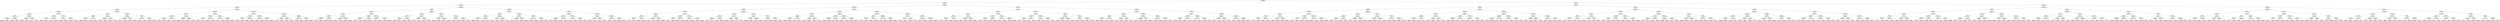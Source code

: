 ## [header material...]
## Command to get the layout: "dot -Teps thisfile > thisfile.eps"
graph "test"
{
node [shape="rectangle", fontsize=10, width=".2", height=".2", margin=0];
graph[fontsize=8];

n000 [label="clustersize = 14060
splitting feature:
((0.0712,-0.829)-(-0.88,-0.159))"] ;
n000 -- n001 ;
n001 [label="clustersize = 6915
splitting feature:
((-0.265,-0.762)-(0.252,0.229))"] ;
n001 -- n002 ;
n002 [label="clustersize = 3109
splitting feature:
((0.654,0.0888)-(0.0449,0.855))"] ;
n002 -- n003 ;
n003 [label="clustersize = 927
splitting feature:
((-0.893,-0.311)-(-0.332,0.605))"] ;
n003 -- n004 ;
n004 [label="clustersize = 422
splitting feature:
((0.437,-0.349)-(-0.885,0.579))"] ;
n004 -- n005 ;
n005 [label="clustersize = 342
splitting feature:
((0.385,-0.351)-(-0.363,-0.652))"] ;
n005 -- n006 ;
n006 [label="clustersize = 125
splitting feature:
((-0.638,0.564)-(0.451,-0.28))"] ;
n006 -- n007 ;
n007 [label="clustersize = 16
splitting feature:
((-0.764,0.202)-(-0.785,-0.391))"] ;
n007 -- n008 ;
n008 [label="clustersize = 8
splitting feature:
((-0.508,-0.686)-(-0.639,-0.678))"] ;
n008 -- n009 ;
n009 [label="clustersize = 4
pupil avg:
[ 0.32521147 -0.16747337]"] ;
n008 -- n010 ;
n010 [label="clustersize = 4
pupil avg:
[-0.1215552   0.08155229]"] ;
n007 -- n011 ;
n011 [label="clustersize = 8
splitting feature:
((0.127,-0.969)-(0.268,-0.075))"] ;
n011 -- n012 ;
n012 [label="clustersize = 4
pupil avg:
[-0.18881692 -0.07524215]"] ;
n011 -- n013 ;
n013 [label="clustersize = 4
pupil avg:
[-0.15484482  0.09379582]"] ;
n006 -- n014 ;
n014 [label="clustersize = 109
splitting feature:
((0.386,-0.283)-(-0.144,-0.399))"] ;
n014 -- n015 ;
n015 [label="clustersize = 56
splitting feature:
((0.642,-0.963)-(0.493,0.879))"] ;
n015 -- n016 ;
n016 [label="clustersize = 45
pupil avg:
[-0.36330453  0.26417328]"] ;
n015 -- n017 ;
n017 [label="clustersize = 11
pupil avg:
[-0.16379743  0.2387265 ]"] ;
n014 -- n018 ;
n018 [label="clustersize = 53
splitting feature:
((-0.811,-0.813)-(-0.391,-0.24))"] ;
n018 -- n019 ;
n019 [label="clustersize = 26
pupil avg:
[-0.38741971  0.09460636]"] ;
n018 -- n020 ;
n020 [label="clustersize = 27
pupil avg:
[-0.1947477   0.08642893]"] ;
n005 -- n021 ;
n021 [label="clustersize = 217
splitting feature:
((0.138,-0.101)-(-0.177,-0.576))"] ;
n021 -- n022 ;
n022 [label="clustersize = 49
splitting feature:
((-0.301,0.0221)-(0.443,0.0843))"] ;
n022 -- n023 ;
n023 [label="clustersize = 36
splitting feature:
((-0.746,0.573)-(-0.722,0.491))"] ;
n023 -- n024 ;
n024 [label="clustersize = 11
pupil avg:
[-0.46359121  0.06103687]"] ;
n023 -- n025 ;
n025 [label="clustersize = 25
pupil avg:
[-0.26073185 -0.07145318]"] ;
n022 -- n026 ;
n026 [label="clustersize = 13
splitting feature:
((0.35,0.506)-(-0.464,-0.448))"] ;
n026 -- n027 ;
n027 [label="clustersize = 4
pupil avg:
[ 0.32042412  0.23247686]"] ;
n026 -- n028 ;
n028 [label="clustersize = 9
pupil avg:
[-0.39606239  0.23696165]"] ;
n021 -- n029 ;
n029 [label="clustersize = 168
splitting feature:
((-0.304,0.207)-(0.541,-0.795))"] ;
n029 -- n030 ;
n030 [label="clustersize = 112
splitting feature:
((0.724,0.99)-(0.452,0.0939))"] ;
n030 -- n031 ;
n031 [label="clustersize = 32
pupil avg:
[-0.54939037 -0.18087784]"] ;
n030 -- n032 ;
n032 [label="clustersize = 80
pupil avg:
[-0.39779987 -0.17316434]"] ;
n029 -- n033 ;
n033 [label="clustersize = 56
splitting feature:
((0.121,-0.444)-(0.722,-0.691))"] ;
n033 -- n034 ;
n034 [label="clustersize = 48
pupil avg:
[-0.44631218 -0.00576615]"] ;
n033 -- n035 ;
n035 [label="clustersize = 8
pupil avg:
[-0.75390728  0.06423265]"] ;
n004 -- n036 ;
n036 [label="clustersize = 80
splitting feature:
((-0.928,0.502)-(-0.581,-0.406))"] ;
n036 -- n037 ;
n037 [label="clustersize = 32
splitting feature:
((0.306,0.601)-(-0.61,0.35))"] ;
n037 -- n038 ;
n038 [label="clustersize = 16
splitting feature:
((0.246,0.042)-(0.273,0.729))"] ;
n038 -- n039 ;
n039 [label="clustersize = 8
splitting feature:
((-0.414,0.197)-(0.105,0.707))"] ;
n039 -- n040 ;
n040 [label="clustersize = 4
pupil avg:
[-0.34342964 -0.03075489]"] ;
n039 -- n041 ;
n041 [label="clustersize = 4
pupil avg:
[ 0.09896661  0.06200318]"] ;
n038 -- n042 ;
n042 [label="clustersize = 8
splitting feature:
((0.048,0.697)-(-0.743,0.683))"] ;
n042 -- n043 ;
n043 [label="clustersize = 4
pupil avg:
[ 0.27148139  0.01097088]"] ;
n042 -- n044 ;
n044 [label="clustersize = 4
pupil avg:
[ 0.85980769  0.28865385]"] ;
n037 -- n045 ;
n045 [label="clustersize = 16
splitting feature:
((0.512,0.219)-(0.656,-0.562))"] ;
n045 -- n046 ;
n046 [label="clustersize = 8
splitting feature:
((0.854,-0.848)-(0.578,0.0858))"] ;
n046 -- n047 ;
n047 [label="clustersize = 4
pupil avg:
[-0.52615978  0.00367609]"] ;
n046 -- n048 ;
n048 [label="clustersize = 4
pupil avg:
[-0.18336496 -0.0054741 ]"] ;
n045 -- n049 ;
n049 [label="clustersize = 8
splitting feature:
((0.00245,-0.178)-(-0.465,-0.321))"] ;
n049 -- n050 ;
n050 [label="clustersize = 4
pupil avg:
[-0.20943424 -0.15771011]"] ;
n049 -- n051 ;
n051 [label="clustersize = 4
pupil avg:
[-0.07029429 -0.23907343]"] ;
n036 -- n052 ;
n052 [label="clustersize = 48
splitting feature:
((-0.409,-0.519)-(-0.202,0.0933))"] ;
n052 -- n053 ;
n053 [label="clustersize = 28
splitting feature:
((-0.934,-0.29)-(0.279,-0.0931))"] ;
n053 -- n054 ;
n054 [label="clustersize = 18
splitting feature:
((0.326,-0.0648)-(0.468,-0.959))"] ;
n054 -- n055 ;
n055 [label="clustersize = 12
pupil avg:
[-0.32243351 -0.27815336]"] ;
n054 -- n056 ;
n056 [label="clustersize = 6
pupil avg:
[-0.57495382 -0.2255193 ]"] ;
n053 -- n057 ;
n057 [label="clustersize = 10
splitting feature:
((-0.804,-0.874)-(-0.653,0.505))"] ;
n057 -- n058 ;
n058 [label="clustersize = 6
pupil avg:
[-0.40102639 -0.16102858]"] ;
n057 -- n059 ;
n059 [label="clustersize = 4
pupil avg:
[-0.11557678  0.23561924]"] ;
n052 -- n060 ;
n060 [label="clustersize = 20
splitting feature:
((-0.471,0.603)-(-0.25,0.828))"] ;
n060 -- n061 ;
n061 [label="clustersize = 11
splitting feature:
((-0.805,0.376)-(-0.989,-0.658))"] ;
n061 -- n062 ;
n062 [label="clustersize = 4
pupil avg:
[-0.10289404 -0.02003205]"] ;
n061 -- n063 ;
n063 [label="clustersize = 7
pupil avg:
[-0.20435711 -0.24442804]"] ;
n060 -- n064 ;
n064 [label="clustersize = 9
splitting feature:
((-0.425,0.54)-(0.185,0.0665))"] ;
n064 -- n065 ;
n065 [label="clustersize = 4
pupil avg:
[ 0.37738095 -0.30229167]"] ;
n064 -- n066 ;
n066 [label="clustersize = 5
pupil avg:
[-0.12245798 -0.1469958 ]"] ;
n003 -- n067 ;
n067 [label="clustersize = 505
splitting feature:
((-0.192,0.747)-(0.0776,-0.414))"] ;
n067 -- n068 ;
n068 [label="clustersize = 128
splitting feature:
((0.452,0.00122)-(-0.99,-0.535))"] ;
n068 -- n069 ;
n069 [label="clustersize = 59
splitting feature:
((0.974,-0.96)-(-0.432,-0.966))"] ;
n069 -- n070 ;
n070 [label="clustersize = 20
splitting feature:
((-0.463,0.278)-(0.268,-0.522))"] ;
n070 -- n071 ;
n071 [label="clustersize = 12
splitting feature:
((-0.927,0.614)-(-0.907,-0.355))"] ;
n071 -- n072 ;
n072 [label="clustersize = 7
pupil avg:
[ 0.48994063 -0.08811762]"] ;
n071 -- n073 ;
n073 [label="clustersize = 5
pupil avg:
[ 0.50378315 -0.27309582]"] ;
n070 -- n074 ;
n074 [label="clustersize = 8
splitting feature:
((-0.751,-0.109)-(0.763,0.139))"] ;
n074 -- n075 ;
n075 [label="clustersize = 4
pupil avg:
[ 0.48551587 -0.02440476]"] ;
n074 -- n076 ;
n076 [label="clustersize = 4
pupil avg:
[ 0.10210303  0.31901691]"] ;
n069 -- n077 ;
n077 [label="clustersize = 39
splitting feature:
((0.285,0.236)-(0.78,0.843))"] ;
n077 -- n078 ;
n078 [label="clustersize = 29
splitting feature:
((0.106,-0.405)-(-0.426,-0.227))"] ;
n078 -- n079 ;
n079 [label="clustersize = 5
pupil avg:
[ 0.49457516 -0.0424183 ]"] ;
n078 -- n080 ;
n080 [label="clustersize = 24
pupil avg:
[ 0.05485087  0.02682455]"] ;
n077 -- n081 ;
n081 [label="clustersize = 10
splitting feature:
((-0.143,0.667)-(-0.347,0.402))"] ;
n081 -- n082 ;
n082 [label="clustersize = 4
pupil avg:
[ 0.07354286  0.1099338 ]"] ;
n081 -- n083 ;
n083 [label="clustersize = 6
pupil avg:
[-0.28278867  0.22856365]"] ;
n068 -- n084 ;
n084 [label="clustersize = 69
splitting feature:
((0.839,-0.592)-(-0.327,0.951))"] ;
n084 -- n085 ;
n085 [label="clustersize = 24
splitting feature:
((0.64,-0.0629)-(-0.79,0.152))"] ;
n085 -- n086 ;
n086 [label="clustersize = 16
splitting feature:
((-0.0471,1)-(-0.576,0.996))"] ;
n086 -- n087 ;
n087 [label="clustersize = 12
pupil avg:
[ 0.01413599 -0.27515849]"] ;
n086 -- n088 ;
n088 [label="clustersize = 4
pupil avg:
[ 0.43033274 -0.23427288]"] ;
n085 -- n089 ;
n089 [label="clustersize = 8
splitting feature:
((0.955,0.209)-(0.293,-0.845))"] ;
n089 -- n090 ;
n090 [label="clustersize = 4
pupil avg:
[-0.27699665 -0.20978001]"] ;
n089 -- n091 ;
n091 [label="clustersize = 4
pupil avg:
[-0.07605193 -0.17618021]"] ;
n084 -- n092 ;
n092 [label="clustersize = 45
splitting feature:
((0.0137,-0.645)-(0.229,-0.774))"] ;
n092 -- n093 ;
n093 [label="clustersize = 31
splitting feature:
((-0.378,-0.478)-(-0.308,0.978))"] ;
n093 -- n094 ;
n094 [label="clustersize = 18
pupil avg:
[ 0.07270765 -0.21372149]"] ;
n093 -- n095 ;
n095 [label="clustersize = 13
pupil avg:
[ 0.3758421  -0.25680433]"] ;
n092 -- n096 ;
n096 [label="clustersize = 14
splitting feature:
((0.147,-0.0953)-(0.476,-0.67))"] ;
n096 -- n097 ;
n097 [label="clustersize = 10
pupil avg:
[ 0.51566045 -0.07742299]"] ;
n096 -- n098 ;
n098 [label="clustersize = 4
pupil avg:
[ 0.27205164 -0.19540279]"] ;
n067 -- n099 ;
n099 [label="clustersize = 377
splitting feature:
((-0.203,-0.821)-(0.365,-0.272))"] ;
n099 -- n100 ;
n100 [label="clustersize = 206
splitting feature:
((-0.362,-0.814)-(-0.382,0.683))"] ;
n100 -- n101 ;
n101 [label="clustersize = 161
splitting feature:
((0.0141,-0.0933)-(-0.368,-0.11))"] ;
n101 -- n102 ;
n102 [label="clustersize = 55
splitting feature:
((-0.416,0.784)-(0.72,-0.899))"] ;
n102 -- n103 ;
n103 [label="clustersize = 20
pupil avg:
[-0.0146544   0.04392668]"] ;
n102 -- n104 ;
n104 [label="clustersize = 35
pupil avg:
[-0.22703121  0.06181759]"] ;
n101 -- n105 ;
n105 [label="clustersize = 106
splitting feature:
((0.0796,-0.382)-(-0.994,-0.83))"] ;
n105 -- n106 ;
n106 [label="clustersize = 79
pupil avg:
[-0.29906425 -0.07169526]"] ;
n105 -- n107 ;
n107 [label="clustersize = 27
pupil avg:
[-0.34494546 -0.29623496]"] ;
n100 -- n108 ;
n108 [label="clustersize = 45
splitting feature:
((-0.26,0.82)-(0.408,0.163))"] ;
n108 -- n109 ;
n109 [label="clustersize = 24
splitting feature:
((0.143,0.402)-(-0.949,0.452))"] ;
n109 -- n110 ;
n110 [label="clustersize = 13
pupil avg:
[ 0.27416975 -0.19228753]"] ;
n109 -- n111 ;
n111 [label="clustersize = 11
pupil avg:
[-0.01753815 -0.17572169]"] ;
n108 -- n112 ;
n112 [label="clustersize = 21
splitting feature:
((0.0142,0.202)-(-0.475,-0.765))"] ;
n112 -- n113 ;
n113 [label="clustersize = 16
pupil avg:
[-0.21012469 -0.03282284]"] ;
n112 -- n114 ;
n114 [label="clustersize = 5
pupil avg:
[-0.28660113 -0.31476293]"] ;
n099 -- n115 ;
n115 [label="clustersize = 171
splitting feature:
((-0.99,-0.425)-(0.691,-0.223))"] ;
n115 -- n116 ;
n116 [label="clustersize = 18
splitting feature:
((0.678,-0.23)-(0.928,-0.783))"] ;
n116 -- n117 ;
n117 [label="clustersize = 9
splitting feature:
((-0.564,-0.739)-(-0.151,0.272))"] ;
n117 -- n118 ;
n118 [label="clustersize = 4
pupil avg:
[-0.41186075 -0.31466932]"] ;
n117 -- n119 ;
n119 [label="clustersize = 5
pupil avg:
[-0.39658102 -0.17146037]"] ;
n116 -- n120 ;
n120 [label="clustersize = 9
splitting feature:
((0.249,-0.533)-(-0.991,-0.824))"] ;
n120 -- n121 ;
n121 [label="clustersize = 4
pupil avg:
[ 0.29471232 -0.16276477]"] ;
n120 -- n122 ;
n122 [label="clustersize = 5
pupil avg:
[-0.36734324 -0.17472097]"] ;
n115 -- n123 ;
n123 [label="clustersize = 153
splitting feature:
((-0.371,-0.615)-(-0.681,0.722))"] ;
n123 -- n124 ;
n124 [label="clustersize = 136
splitting feature:
((-0.583,-0.362)-(-0.41,-0.483))"] ;
n124 -- n125 ;
n125 [label="clustersize = 48
pupil avg:
[-0.11791327  0.15564372]"] ;
n124 -- n126 ;
n126 [label="clustersize = 88
pupil avg:
[-0.23556677  0.22873749]"] ;
n123 -- n127 ;
n127 [label="clustersize = 17
splitting feature:
((-0.45,-0.926)-(-0.33,0.247))"] ;
n127 -- n128 ;
n128 [label="clustersize = 6
pupil avg:
[-0.08319694  0.19501987]"] ;
n127 -- n129 ;
n129 [label="clustersize = 11
pupil avg:
[ 0.42023157  0.14618142]"] ;
n002 -- n130 ;
n130 [label="clustersize = 2182
splitting feature:
((-0.465,-0.53)-(0.369,-0.948))"] ;
n130 -- n131 ;
n131 [label="clustersize = 1397
splitting feature:
((-0.579,0.705)-(-0.56,-0.72))"] ;
n131 -- n132 ;
n132 [label="clustersize = 475
splitting feature:
((0.898,-0.0263)-(-0.715,-0.68))"] ;
n132 -- n133 ;
n133 [label="clustersize = 131
splitting feature:
((-0.522,0.577)-(0.256,-0.298))"] ;
n133 -- n134 ;
n134 [label="clustersize = 70
splitting feature:
((-0.713,0.884)-(-0.0992,-0.719))"] ;
n134 -- n135 ;
n135 [label="clustersize = 32
splitting feature:
((-0.939,0.0537)-(0.0819,0.276))"] ;
n135 -- n136 ;
n136 [label="clustersize = 4
pupil avg:
[ 0.52127235 -0.17242585]"] ;
n135 -- n137 ;
n137 [label="clustersize = 28
pupil avg:
[ 0.56131214  0.16829086]"] ;
n134 -- n138 ;
n138 [label="clustersize = 38
splitting feature:
((-0.239,0.0322)-(-0.00378,0.508))"] ;
n138 -- n139 ;
n139 [label="clustersize = 19
pupil avg:
[ 0.09222091 -0.14995727]"] ;
n138 -- n140 ;
n140 [label="clustersize = 19
pupil avg:
[ 0.3393349   0.06449248]"] ;
n133 -- n141 ;
n141 [label="clustersize = 61
splitting feature:
((0.937,-0.694)-(0.513,-0.897))"] ;
n141 -- n142 ;
n142 [label="clustersize = 11
splitting feature:
((0.764,0.394)-(-0.455,0.607))"] ;
n142 -- n143 ;
n143 [label="clustersize = 5
pupil avg:
[-0.11512227  0.09355212]"] ;
n142 -- n144 ;
n144 [label="clustersize = 6
pupil avg:
[-0.41491597  0.14579832]"] ;
n141 -- n145 ;
n145 [label="clustersize = 50
splitting feature:
((-0.0956,0.458)-(-0.37,-0.948))"] ;
n145 -- n146 ;
n146 [label="clustersize = 27
pupil avg:
[ 0.23808108  0.10274842]"] ;
n145 -- n147 ;
n147 [label="clustersize = 23
pupil avg:
[-0.13223686  0.10416236]"] ;
n132 -- n148 ;
n148 [label="clustersize = 344
splitting feature:
((0.031,0.352)-(0.279,-0.432))"] ;
n148 -- n149 ;
n149 [label="clustersize = 248
splitting feature:
((-0.52,0.833)-(0.0103,-0.717))"] ;
n149 -- n150 ;
n150 [label="clustersize = 152
splitting feature:
((-0.808,-0.545)-(0.654,-0.134))"] ;
n150 -- n151 ;
n151 [label="clustersize = 115
pupil avg:
[ 0.29842649 -0.21836357]"] ;
n150 -- n152 ;
n152 [label="clustersize = 37
pupil avg:
[ 0.25971524 -0.03088196]"] ;
n149 -- n153 ;
n153 [label="clustersize = 96
splitting feature:
((-0.198,0.459)-(-0.325,-0.825))"] ;
n153 -- n154 ;
n154 [label="clustersize = 60
pupil avg:
[ 0.19165653 -0.11416806]"] ;
n153 -- n155 ;
n155 [label="clustersize = 36
pupil avg:
[-0.07269878 -0.11025381]"] ;
n148 -- n156 ;
n156 [label="clustersize = 96
splitting feature:
((-0.509,-0.225)-(0.292,0.929))"] ;
n156 -- n157 ;
n157 [label="clustersize = 62
splitting feature:
((0.618,0.522)-(-0.523,0.999))"] ;
n157 -- n158 ;
n158 [label="clustersize = 10
pupil avg:
[-0.22084361 -0.03931788]"] ;
n157 -- n159 ;
n159 [label="clustersize = 52
pupil avg:
[ 0.19424663 -0.17112225]"] ;
n156 -- n160 ;
n160 [label="clustersize = 34
splitting feature:
((0.394,-0.634)-(0.136,0.541))"] ;
n160 -- n161 ;
n161 [label="clustersize = 15
pupil avg:
[-0.30989296 -0.02996313]"] ;
n160 -- n162 ;
n162 [label="clustersize = 19
pupil avg:
[-0.01752003 -0.02710163]"] ;
n131 -- n163 ;
n163 [label="clustersize = 922
splitting feature:
((-0.487,-0.323)-(-0.963,0.439))"] ;
n163 -- n164 ;
n164 [label="clustersize = 751
splitting feature:
((0.125,-0.234)-(-0.336,0.0376))"] ;
n164 -- n165 ;
n165 [label="clustersize = 287
splitting feature:
((-0.722,0.318)-(-0.137,-0.229))"] ;
n165 -- n166 ;
n166 [label="clustersize = 37
splitting feature:
((-0.714,0.464)-(0.0312,0.803))"] ;
n166 -- n167 ;
n167 [label="clustersize = 23
pupil avg:
[-0.08914945  0.07867812]"] ;
n166 -- n168 ;
n168 [label="clustersize = 14
pupil avg:
[ 0.2756648   0.06202489]"] ;
n165 -- n169 ;
n169 [label="clustersize = 250
splitting feature:
((0.625,-0.525)-(-0.965,-0.826))"] ;
n169 -- n170 ;
n170 [label="clustersize = 159
pupil avg:
[-0.21930035  0.06171196]"] ;
n169 -- n171 ;
n171 [label="clustersize = 91
pupil avg:
[-0.12292701 -0.06215822]"] ;
n164 -- n172 ;
n172 [label="clustersize = 464
splitting feature:
((0.406,-0.284)-(-0.792,-0.877))"] ;
n172 -- n173 ;
n173 [label="clustersize = 183
splitting feature:
((-0.311,0.685)-(-0.0388,-0.715))"] ;
n173 -- n174 ;
n174 [label="clustersize = 67
pupil avg:
[ 0.18333426 -0.07178872]"] ;
n173 -- n175 ;
n175 [label="clustersize = 116
pupil avg:
[-0.04129442 -0.02126265]"] ;
n172 -- n176 ;
n176 [label="clustersize = 281
splitting feature:
((0.718,0.0693)-(-0.846,0.479))"] ;
n176 -- n177 ;
n177 [label="clustersize = 92
pupil avg:
[ 0.06578998 -0.16542003]"] ;
n176 -- n178 ;
n178 [label="clustersize = 189
pupil avg:
[-0.16499575 -0.22520276]"] ;
n163 -- n179 ;
n179 [label="clustersize = 171
splitting feature:
((-0.136,-0.233)-(-0.573,-0.727))"] ;
n179 -- n180 ;
n180 [label="clustersize = 114
splitting feature:
((0.522,-0.116)-(-0.413,0.544))"] ;
n180 -- n181 ;
n181 [label="clustersize = 27
splitting feature:
((-0.92,0.753)-(-0.347,0.48))"] ;
n181 -- n182 ;
n182 [label="clustersize = 20
pupil avg:
[ 0.35647979 -0.00976703]"] ;
n181 -- n183 ;
n183 [label="clustersize = 7
pupil avg:
[-0.09087888 -0.01745736]"] ;
n180 -- n184 ;
n184 [label="clustersize = 87
splitting feature:
((-0.579,0.923)-(-0.0342,-0.121))"] ;
n184 -- n185 ;
n185 [label="clustersize = 16
pupil avg:
[ 0.28724919 -0.13567166]"] ;
n184 -- n186 ;
n186 [label="clustersize = 71
pupil avg:
[ 0.00397069 -0.14949955]"] ;
n179 -- n187 ;
n187 [label="clustersize = 57
splitting feature:
((-0.535,-0.411)-(0.654,-0.833))"] ;
n187 -- n188 ;
n188 [label="clustersize = 39
splitting feature:
((0.329,0.653)-(-0.36,-0.188))"] ;
n188 -- n189 ;
n189 [label="clustersize = 13
pupil avg:
[ 0.48769474  0.06275184]"] ;
n188 -- n190 ;
n190 [label="clustersize = 26
pupil avg:
[ 0.1273675  -0.14147429]"] ;
n187 -- n191 ;
n191 [label="clustersize = 18
splitting feature:
((-0.539,-0.192)-(0.761,-0.617))"] ;
n191 -- n192 ;
n192 [label="clustersize = 14
pupil avg:
[ 0.67174411  0.02048288]"] ;
n191 -- n193 ;
n193 [label="clustersize = 4
pupil avg:
[ 0.23011375 -0.07607319]"] ;
n130 -- n194 ;
n194 [label="clustersize = 785
splitting feature:
((-0.684,-0.775)-(-0.0293,-0.0426))"] ;
n194 -- n195 ;
n195 [label="clustersize = 323
splitting feature:
((-0.555,-0.9)-(-0.79,-0.439))"] ;
n195 -- n196 ;
n196 [label="clustersize = 263
splitting feature:
((-0.845,-0.41)-(0.896,-0.896))"] ;
n196 -- n197 ;
n197 [label="clustersize = 75
splitting feature:
((-0.112,-0.629)-(0.372,-0.956))"] ;
n197 -- n198 ;
n198 [label="clustersize = 21
splitting feature:
((-0.289,0.704)-(-0.254,-0.56))"] ;
n198 -- n199 ;
n199 [label="clustersize = 10
pupil avg:
[ 0.1758623  -0.08769284]"] ;
n198 -- n200 ;
n200 [label="clustersize = 11
pupil avg:
[-0.27668329 -0.0115715 ]"] ;
n197 -- n201 ;
n201 [label="clustersize = 54
splitting feature:
((-0.0519,0.445)-(0.641,-0.999))"] ;
n201 -- n202 ;
n202 [label="clustersize = 23
pupil avg:
[ 0.2709872   0.01165988]"] ;
n201 -- n203 ;
n203 [label="clustersize = 31
pupil avg:
[ 0.58236384  0.12803951]"] ;
n196 -- n204 ;
n204 [label="clustersize = 188
splitting feature:
((-0.862,-0.805)-(-0.568,0.165))"] ;
n204 -- n205 ;
n205 [label="clustersize = 168
splitting feature:
((-0.047,0.129)-(0.208,0.485))"] ;
n205 -- n206 ;
n206 [label="clustersize = 90
pupil avg:
[ 0.64470041 -0.07356824]"] ;
n205 -- n207 ;
n207 [label="clustersize = 78
pupil avg:
[ 0.5764941   0.13794805]"] ;
n204 -- n208 ;
n208 [label="clustersize = 20
splitting feature:
((0.596,-0.927)-(0.419,-0.378))"] ;
n208 -- n209 ;
n209 [label="clustersize = 16
pupil avg:
[ 0.30631812 -0.07210291]"] ;
n208 -- n210 ;
n210 [label="clustersize = 4
pupil avg:
[-0.14272727  0.16651515]"] ;
n195 -- n211 ;
n211 [label="clustersize = 60
splitting feature:
((-0.211,0.54)-(-0.697,-0.862))"] ;
n211 -- n212 ;
n212 [label="clustersize = 28
splitting feature:
((-0.703,0.361)-(-0.311,0.917))"] ;
n212 -- n213 ;
n213 [label="clustersize = 16
splitting feature:
((0.64,0.209)-(0.148,0.688))"] ;
n213 -- n214 ;
n214 [label="clustersize = 5
pupil avg:
[ 0.2977456  -0.08838608]"] ;
n213 -- n215 ;
n215 [label="clustersize = 11
pupil avg:
[-0.17456113  0.07247828]"] ;
n212 -- n216 ;
n216 [label="clustersize = 12
splitting feature:
((-0.855,-0.849)-(-0.841,-0.406))"] ;
n216 -- n217 ;
n217 [label="clustersize = 4
pupil avg:
[ 0.70235166 -0.17333955]"] ;
n216 -- n218 ;
n218 [label="clustersize = 8
pupil avg:
[ 0.3885131  -0.07943976]"] ;
n211 -- n219 ;
n219 [label="clustersize = 32
splitting feature:
((0.444,-0.507)-(-0.969,-0.11))"] ;
n219 -- n220 ;
n220 [label="clustersize = 23
splitting feature:
((-0.0497,0.392)-(-0.705,0.279))"] ;
n220 -- n221 ;
n221 [label="clustersize = 15
pupil avg:
[-0.5212333   0.04739471]"] ;
n220 -- n222 ;
n222 [label="clustersize = 8
pupil avg:
[-0.27398045  0.13853098]"] ;
n219 -- n223 ;
n223 [label="clustersize = 9
splitting feature:
((0.134,0.105)-(-0.598,0.179))"] ;
n223 -- n224 ;
n224 [label="clustersize = 4
pupil avg:
[ 0.27111645 -0.00667609]"] ;
n223 -- n225 ;
n225 [label="clustersize = 5
pupil avg:
[-0.22841476  0.13360707]"] ;
n194 -- n226 ;
n226 [label="clustersize = 462
splitting feature:
((0.75,-0.982)-(-0.967,-0.639))"] ;
n226 -- n227 ;
n227 [label="clustersize = 254
splitting feature:
((-0.379,-0.588)-(0.943,-0.416))"] ;
n227 -- n228 ;
n228 [label="clustersize = 173
splitting feature:
((-0.283,-0.457)-(-0.116,0.635))"] ;
n228 -- n229 ;
n229 [label="clustersize = 110
splitting feature:
((-0.338,-0.128)-(0.251,-0.628))"] ;
n229 -- n230 ;
n230 [label="clustersize = 57
pupil avg:
[ 0.06689897  0.00902921]"] ;
n229 -- n231 ;
n231 [label="clustersize = 53
pupil avg:
[-0.13059615  0.11867575]"] ;
n228 -- n232 ;
n232 [label="clustersize = 63
splitting feature:
((0.532,-0.939)-(0.34,-0.552))"] ;
n232 -- n233 ;
n233 [label="clustersize = 34
pupil avg:
[ 0.33768013 -0.02483107]"] ;
n232 -- n234 ;
n234 [label="clustersize = 29
pupil avg:
[ 0.0911396   0.10326283]"] ;
n227 -- n235 ;
n235 [label="clustersize = 81
splitting feature:
((-0.44,-0.975)-(0.906,-0.115))"] ;
n235 -- n236 ;
n236 [label="clustersize = 31
splitting feature:
((-0.292,-0.21)-(0.541,-0.581))"] ;
n236 -- n237 ;
n237 [label="clustersize = 19
pupil avg:
[ 0.45872921 -0.03411098]"] ;
n236 -- n238 ;
n238 [label="clustersize = 12
pupil avg:
[ 0.04097168  0.07607274]"] ;
n235 -- n239 ;
n239 [label="clustersize = 50
splitting feature:
((0.528,0.502)-(-0.721,-0.704))"] ;
n239 -- n240 ;
n240 [label="clustersize = 43
pupil avg:
[ 0.54700222  0.17923868]"] ;
n239 -- n241 ;
n241 [label="clustersize = 7
pupil avg:
[ 0.21746379 -0.00352929]"] ;
n226 -- n242 ;
n242 [label="clustersize = 208
splitting feature:
((-0.763,-0.201)-(0.65,-0.672))"] ;
n242 -- n243 ;
n243 [label="clustersize = 117
splitting feature:
((-0.212,0.563)-(-0.713,-0.181))"] ;
n243 -- n244 ;
n244 [label="clustersize = 41
splitting feature:
((0.712,-0.86)-(0.87,0.172))"] ;
n244 -- n245 ;
n245 [label="clustersize = 30
pupil avg:
[ 0.0488026  -0.01326067]"] ;
n244 -- n246 ;
n246 [label="clustersize = 11
pupil avg:
[-0.28071382 -0.03674556]"] ;
n243 -- n247 ;
n247 [label="clustersize = 76
splitting feature:
((-0.245,0.395)-(-0.505,-0.711))"] ;
n247 -- n248 ;
n248 [label="clustersize = 66
pupil avg:
[-0.18484344  0.06650806]"] ;
n247 -- n249 ;
n249 [label="clustersize = 10
pupil avg:
[-0.45894328  0.08111777]"] ;
n242 -- n250 ;
n250 [label="clustersize = 91
splitting feature:
((-0.131,-0.357)-(-0.0504,0.914))"] ;
n250 -- n251 ;
n251 [label="clustersize = 75
splitting feature:
((-0.814,0.577)-(0.576,-0.672))"] ;
n251 -- n252 ;
n252 [label="clustersize = 35
pupil avg:
[-0.000185   -0.07646952]"] ;
n251 -- n253 ;
n253 [label="clustersize = 40
pupil avg:
[-0.12922298  0.06348932]"] ;
n250 -- n254 ;
n254 [label="clustersize = 16
splitting feature:
((0.737,-0.631)-(-0.0502,-0.802))"] ;
n254 -- n255 ;
n255 [label="clustersize = 4
pupil avg:
[ 0.46268568  0.06249851]"] ;
n254 -- n256 ;
n256 [label="clustersize = 12
pupil avg:
[ 0.09052331 -0.05693971]"] ;
n001 -- n257 ;
n257 [label="clustersize = 3806
splitting feature:
((-0.777,-0.612)-(-0.547,0.994))"] ;
n257 -- n258 ;
n258 [label="clustersize = 1681
splitting feature:
((-0.0903,0.764)-(-0.778,-0.53))"] ;
n258 -- n259 ;
n259 [label="clustersize = 918
splitting feature:
((-0.377,0.877)-(0.783,0.256))"] ;
n259 -- n260 ;
n260 [label="clustersize = 485
splitting feature:
((-0.077,-0.188)-(0.512,0.468))"] ;
n260 -- n261 ;
n261 [label="clustersize = 356
splitting feature:
((0.0139,0.98)-(0.0986,-0.104))"] ;
n261 -- n262 ;
n262 [label="clustersize = 66
splitting feature:
((-0.688,-0.0474)-(0.0987,-0.628))"] ;
n262 -- n263 ;
n263 [label="clustersize = 32
splitting feature:
((0.00448,0.716)-(-0.493,0.95))"] ;
n263 -- n264 ;
n264 [label="clustersize = 26
pupil avg:
[ 0.46759014  0.07179691]"] ;
n263 -- n265 ;
n265 [label="clustersize = 6
pupil avg:
[ 0.22723475 -0.0256196 ]"] ;
n262 -- n266 ;
n266 [label="clustersize = 34
splitting feature:
((-0.161,0.445)-(-0.423,0.713))"] ;
n266 -- n267 ;
n267 [label="clustersize = 26
pupil avg:
[ 0.33603221 -0.04139208]"] ;
n266 -- n268 ;
n268 [label="clustersize = 8
pupil avg:
[-0.00756883 -0.10576888]"] ;
n261 -- n269 ;
n269 [label="clustersize = 290
splitting feature:
((0.194,0.428)-(-0.157,-0.446))"] ;
n269 -- n270 ;
n270 [label="clustersize = 116
splitting feature:
((-0.897,0.834)-(0.253,0.0269))"] ;
n270 -- n271 ;
n271 [label="clustersize = 14
pupil avg:
[ 0.44335727  0.00252721]"] ;
n270 -- n272 ;
n272 [label="clustersize = 102
pupil avg:
[ 0.12321763  0.12048125]"] ;
n269 -- n273 ;
n273 [label="clustersize = 174
splitting feature:
((0.409,0.711)-(0.248,-0.451))"] ;
n273 -- n274 ;
n274 [label="clustersize = 43
pupil avg:
[-0.06378641  0.02147097]"] ;
n273 -- n275 ;
n275 [label="clustersize = 131
pupil avg:
[ 0.07016417  0.01886031]"] ;
n260 -- n276 ;
n276 [label="clustersize = 129
splitting feature:
((0.427,0.125)-(-0.89,0.0346))"] ;
n276 -- n277 ;
n277 [label="clustersize = 108
splitting feature:
((0.338,0.924)-(0.557,-0.697))"] ;
n277 -- n278 ;
n278 [label="clustersize = 63
splitting feature:
((0.81,-0.909)-(0.501,0.369))"] ;
n278 -- n279 ;
n279 [label="clustersize = 13
pupil avg:
[ 0.53253657  0.22887627]"] ;
n278 -- n280 ;
n280 [label="clustersize = 50
pupil avg:
[ 0.25316106  0.22622681]"] ;
n277 -- n281 ;
n281 [label="clustersize = 45
splitting feature:
((0.103,0.335)-(-0.0777,-0.107))"] ;
n281 -- n282 ;
n282 [label="clustersize = 41
pupil avg:
[ 0.16202913  0.27173735]"] ;
n281 -- n283 ;
n283 [label="clustersize = 4
pupil avg:
[ 0.0867571  -0.06236685]"] ;
n276 -- n284 ;
n284 [label="clustersize = 21
splitting feature:
((-0.909,-0.357)-(-0.912,0.383))"] ;
n284 -- n285 ;
n285 [label="clustersize = 13
splitting feature:
((-0.536,-0.14)-(0.588,-0.919))"] ;
n285 -- n286 ;
n286 [label="clustersize = 6
pupil avg:
[ 0.33622594  0.11197734]"] ;
n285 -- n287 ;
n287 [label="clustersize = 7
pupil avg:
[ 0.06488361  0.08500969]"] ;
n284 -- n288 ;
n288 [label="clustersize = 8
splitting feature:
((-0.336,0.00287)-(-0.635,0.0959))"] ;
n288 -- n289 ;
n289 [label="clustersize = 4
pupil avg:
[ 0.19233795 -0.02468908]"] ;
n288 -- n290 ;
n290 [label="clustersize = 4
pupil avg:
[ 0.75987275 -0.06742312]"] ;
n259 -- n291 ;
n291 [label="clustersize = 433
splitting feature:
((-0.439,-0.314)-(0.329,0.164))"] ;
n291 -- n292 ;
n292 [label="clustersize = 155
splitting feature:
((0.744,-0.773)-(-0.952,0.203))"] ;
n292 -- n293 ;
n293 [label="clustersize = 108
splitting feature:
((0.497,-0.214)-(0.00907,-0.294))"] ;
n293 -- n294 ;
n294 [label="clustersize = 31
splitting feature:
((0.0844,0.804)-(-0.416,-0.000195))"] ;
n294 -- n295 ;
n295 [label="clustersize = 7
pupil avg:
[ 0.31228151  0.30972463]"] ;
n294 -- n296 ;
n296 [label="clustersize = 24
pupil avg:
[-0.08641829  0.28772503]"] ;
n293 -- n297 ;
n297 [label="clustersize = 77
splitting feature:
((0.166,-0.857)-(-0.207,0.392))"] ;
n297 -- n298 ;
n298 [label="clustersize = 45
pupil avg:
[-0.25010938  0.18415769]"] ;
n297 -- n299 ;
n299 [label="clustersize = 32
pupil avg:
[-0.09871639 -0.06204221]"] ;
n292 -- n300 ;
n300 [label="clustersize = 47
splitting feature:
((0.255,-0.477)-(-0.404,0.532))"] ;
n300 -- n301 ;
n301 [label="clustersize = 31
splitting feature:
((-0.375,0.724)-(0.721,0.963))"] ;
n301 -- n302 ;
n302 [label="clustersize = 20
pupil avg:
[ 0.04308839  0.02553028]"] ;
n301 -- n303 ;
n303 [label="clustersize = 11
pupil avg:
[ 0.45786439  0.07266188]"] ;
n300 -- n304 ;
n304 [label="clustersize = 16
splitting feature:
((0.781,-0.923)-(-0.99,-0.117))"] ;
n304 -- n305 ;
n305 [label="clustersize = 6
pupil avg:
[-0.10506265  0.07014214]"] ;
n304 -- n306 ;
n306 [label="clustersize = 10
pupil avg:
[-0.32768327 -0.20948917]"] ;
n291 -- n307 ;
n307 [label="clustersize = 278
splitting feature:
((0.901,-0.481)-(0.0555,0.878))"] ;
n307 -- n308 ;
n308 [label="clustersize = 67
splitting feature:
((-0.811,0.719)-(-0.265,-0.687))"] ;
n308 -- n309 ;
n309 [label="clustersize = 8
splitting feature:
((0.349,0.732)-(-0.0732,-0.925))"] ;
n309 -- n310 ;
n310 [label="clustersize = 4
pupil avg:
[ 0.34771825  0.0734127 ]"] ;
n309 -- n311 ;
n311 [label="clustersize = 4
pupil avg:
[ 0.02916667  0.04047619]"] ;
n308 -- n312 ;
n312 [label="clustersize = 59
splitting feature:
((0.551,-0.491)-(-0.00213,-0.313))"] ;
n312 -- n313 ;
n313 [label="clustersize = 18
pupil avg:
[ 0.00213375  0.35997364]"] ;
n312 -- n314 ;
n314 [label="clustersize = 41
pupil avg:
[-0.14394416  0.23703   ]"] ;
n307 -- n315 ;
n315 [label="clustersize = 211
splitting feature:
((0.0528,-0.743)-(0.414,0.948))"] ;
n315 -- n316 ;
n316 [label="clustersize = 140
splitting feature:
((-0.466,-0.907)-(-0.685,0.993))"] ;
n316 -- n317 ;
n317 [label="clustersize = 120
pupil avg:
[ 0.07283102  0.17205758]"] ;
n316 -- n318 ;
n318 [label="clustersize = 20
pupil avg:
[ 0.28085496  0.0597316 ]"] ;
n315 -- n319 ;
n319 [label="clustersize = 71
splitting feature:
((0.588,0.946)-(-0.21,0.852))"] ;
n319 -- n320 ;
n320 [label="clustersize = 39
pupil avg:
[ 0.09689123  0.25988366]"] ;
n319 -- n321 ;
n321 [label="clustersize = 32
pupil avg:
[ 0.37509998  0.27055362]"] ;
n258 -- n322 ;
n322 [label="clustersize = 763
splitting feature:
((0.165,0.711)-(-0.726,-0.722))"] ;
n322 -- n323 ;
n323 [label="clustersize = 252
splitting feature:
((0.00767,-0.0772)-(0.0811,0.881))"] ;
n323 -- n324 ;
n324 [label="clustersize = 203
splitting feature:
((-0.941,0.377)-(0.991,0.432))"] ;
n324 -- n325 ;
n325 [label="clustersize = 90
splitting feature:
((0.184,0.0994)-(0.293,-0.175))"] ;
n325 -- n326 ;
n326 [label="clustersize = 67
splitting feature:
((-0.387,0.715)-(0.465,-0.0551))"] ;
n326 -- n327 ;
n327 [label="clustersize = 19
pupil avg:
[-0.00765127  0.02079982]"] ;
n326 -- n328 ;
n328 [label="clustersize = 48
pupil avg:
[ 0.10622899  0.13426415]"] ;
n325 -- n329 ;
n329 [label="clustersize = 23
splitting feature:
((0.958,0.991)-(0.831,0.0061))"] ;
n329 -- n330 ;
n330 [label="clustersize = 7
pupil avg:
[ 0.12576884  0.03259853]"] ;
n329 -- n331 ;
n331 [label="clustersize = 16
pupil avg:
[-0.20906624  0.18202684]"] ;
n324 -- n332 ;
n332 [label="clustersize = 113
splitting feature:
((0.361,-0.0851)-(-0.0415,0.254))"] ;
n332 -- n333 ;
n333 [label="clustersize = 61
splitting feature:
((-0.492,0.673)-(0.919,0.28))"] ;
n333 -- n334 ;
n334 [label="clustersize = 29
pupil avg:
[-0.03642339  0.23706599]"] ;
n333 -- n335 ;
n335 [label="clustersize = 32
pupil avg:
[-0.22167945  0.29736146]"] ;
n332 -- n336 ;
n336 [label="clustersize = 52
splitting feature:
((-0.0332,0.657)-(-0.246,0.29))"] ;
n336 -- n337 ;
n337 [label="clustersize = 23
pupil avg:
[-0.12379242  0.1133524 ]"] ;
n336 -- n338 ;
n338 [label="clustersize = 29
pupil avg:
[-0.31868508  0.14969724]"] ;
n323 -- n339 ;
n339 [label="clustersize = 49
splitting feature:
((-0.34,-0.954)-(0.212,-0.293))"] ;
n339 -- n340 ;
n340 [label="clustersize = 16
splitting feature:
((-0.682,0.185)-(-0.0646,-0.215))"] ;
n340 -- n341 ;
n341 [label="clustersize = 8
splitting feature:
((-0.0565,-0.564)-(0.783,0.26))"] ;
n341 -- n342 ;
n342 [label="clustersize = 4
pupil avg:
[ 0.25427862  0.15184155]"] ;
n341 -- n343 ;
n343 [label="clustersize = 4
pupil avg:
[ 0.62877975  0.20429096]"] ;
n340 -- n344 ;
n344 [label="clustersize = 8
splitting feature:
((-0.0594,0.878)-(0.0549,-0.432))"] ;
n344 -- n345 ;
n345 [label="clustersize = 4
pupil avg:
[ 0.76  0.24]"] ;
n344 -- n346 ;
n346 [label="clustersize = 4
pupil avg:
[ 0.57263869  0.33299731]"] ;
n339 -- n347 ;
n347 [label="clustersize = 33
splitting feature:
((-0.789,-0.908)-(-0.734,0.363))"] ;
n347 -- n348 ;
n348 [label="clustersize = 21
splitting feature:
((0.868,-0.87)-(0.914,0.626))"] ;
n348 -- n349 ;
n349 [label="clustersize = 8
pupil avg:
[ 0.05995869  0.14514982]"] ;
n348 -- n350 ;
n350 [label="clustersize = 13
pupil avg:
[-0.27644489  0.24935673]"] ;
n347 -- n351 ;
n351 [label="clustersize = 12
splitting feature:
((0.405,-0.0302)-(-0.265,-0.376))"] ;
n351 -- n352 ;
n352 [label="clustersize = 6
pupil avg:
[ 0.03599585  0.16229191]"] ;
n351 -- n353 ;
n353 [label="clustersize = 6
pupil avg:
[ 0.44766671  0.1362696 ]"] ;
n322 -- n354 ;
n354 [label="clustersize = 511
splitting feature:
((0.476,-0.34)-(-0.556,0.641))"] ;
n354 -- n355 ;
n355 [label="clustersize = 363
splitting feature:
((-0.956,-0.614)-(-0.647,-0.419))"] ;
n355 -- n356 ;
n356 [label="clustersize = 83
splitting feature:
((-0.759,0.948)-(0.611,-0.393))"] ;
n356 -- n357 ;
n357 [label="clustersize = 12
splitting feature:
((-0.424,-0.169)-(0.334,-0.219))"] ;
n357 -- n358 ;
n358 [label="clustersize = 5
pupil avg:
[ 0.09589064 -0.06100859]"] ;
n357 -- n359 ;
n359 [label="clustersize = 7
pupil avg:
[ 0.43373543  0.05322476]"] ;
n356 -- n360 ;
n360 [label="clustersize = 71
splitting feature:
((0.115,0.22)-(0.145,-0.868))"] ;
n360 -- n361 ;
n361 [label="clustersize = 27
pupil avg:
[-0.08965972  0.09039185]"] ;
n360 -- n362 ;
n362 [label="clustersize = 44
pupil avg:
[-0.37104883  0.09863925]"] ;
n355 -- n363 ;
n363 [label="clustersize = 280
splitting feature:
((0.608,-0.965)-(-0.238,0.372))"] ;
n363 -- n364 ;
n364 [label="clustersize = 150
splitting feature:
((-0.817,-0.759)-(-0.025,0.805))"] ;
n364 -- n365 ;
n365 [label="clustersize = 131
pupil avg:
[-0.37351773  0.24267055]"] ;
n364 -- n366 ;
n366 [label="clustersize = 19
pupil avg:
[-0.18387037  0.2441855 ]"] ;
n363 -- n367 ;
n367 [label="clustersize = 130
splitting feature:
((-0.681,0.963)-(0.0664,0.515))"] ;
n367 -- n368 ;
n368 [label="clustersize = 10
pupil avg:
[-0.01939888  0.06295392]"] ;
n367 -- n369 ;
n369 [label="clustersize = 120
pupil avg:
[-0.33255161  0.13044758]"] ;
n354 -- n370 ;
n370 [label="clustersize = 148
splitting feature:
((0.283,0.98)-(0.821,0.513))"] ;
n370 -- n371 ;
n371 [label="clustersize = 80
splitting feature:
((-0.134,-0.49)-(0.78,-0.717))"] ;
n371 -- n372 ;
n372 [label="clustersize = 71
splitting feature:
((-0.702,-0.349)-(-0.795,0.648))"] ;
n372 -- n373 ;
n373 [label="clustersize = 60
pupil avg:
[-0.03694174  0.06844906]"] ;
n372 -- n374 ;
n374 [label="clustersize = 11
pupil avg:
[ 0.14825496 -0.07724329]"] ;
n371 -- n375 ;
n375 [label="clustersize = 9
splitting feature:
((0.346,-0.354)-(-0.798,-0.31))"] ;
n375 -- n376 ;
n376 [label="clustersize = 4
pupil avg:
[-0.11779449  0.30682174]"] ;
n375 -- n377 ;
n377 [label="clustersize = 5
pupil avg:
[ 0.58940687  0.28940608]"] ;
n370 -- n378 ;
n378 [label="clustersize = 68
splitting feature:
((-0.609,0.156)-(-0.356,0.397))"] ;
n378 -- n379 ;
n379 [label="clustersize = 49
splitting feature:
((0.85,0.387)-(-0.308,0.916))"] ;
n379 -- n380 ;
n380 [label="clustersize = 24
pupil avg:
[-0.24048368  0.13304881]"] ;
n379 -- n381 ;
n381 [label="clustersize = 25
pupil avg:
[ 0.02138663  0.03309224]"] ;
n378 -- n382 ;
n382 [label="clustersize = 19
splitting feature:
((0.0286,0.0369)-(-0.963,-0.781))"] ;
n382 -- n383 ;
n383 [label="clustersize = 8
pupil avg:
[ -2.22948269e-01  -1.47612567e-04]"] ;
n382 -- n384 ;
n384 [label="clustersize = 11
pupil avg:
[-0.31677877 -0.30866646]"] ;
n257 -- n385 ;
n385 [label="clustersize = 2125
splitting feature:
((0.112,0.879)-(-0.275,-0.226))"] ;
n385 -- n386 ;
n386 [label="clustersize = 1162
splitting feature:
((-0.507,-0.0262)-(-0.543,-0.194))"] ;
n386 -- n387 ;
n387 [label="clustersize = 788
splitting feature:
((0.876,0.964)-(0.116,-0.713))"] ;
n387 -- n388 ;
n388 [label="clustersize = 206
splitting feature:
((-0.116,0.573)-(0.243,0.176))"] ;
n388 -- n389 ;
n389 [label="clustersize = 107
splitting feature:
((-0.0657,-0.693)-(0.264,-0.126))"] ;
n389 -- n390 ;
n390 [label="clustersize = 17
splitting feature:
((0.954,0.503)-(-0.919,0.907))"] ;
n390 -- n391 ;
n391 [label="clustersize = 12
pupil avg:
[ 0.32940032  0.08343473]"] ;
n390 -- n392 ;
n392 [label="clustersize = 5
pupil avg:
[ 0.46163636 -0.15881464]"] ;
n389 -- n393 ;
n393 [label="clustersize = 90
splitting feature:
((0.877,0.1)-(-0.869,0.85))"] ;
n393 -- n394 ;
n394 [label="clustersize = 50
pupil avg:
[ 0.57536342  0.20980891]"] ;
n393 -- n395 ;
n395 [label="clustersize = 40
pupil avg:
[ 0.63737419  0.04501349]"] ;
n388 -- n396 ;
n396 [label="clustersize = 99
splitting feature:
((-0.561,-0.35)-(-0.21,0.381))"] ;
n396 -- n397 ;
n397 [label="clustersize = 12
splitting feature:
((0.454,0.461)-(-0.0906,0.896))"] ;
n397 -- n398 ;
n398 [label="clustersize = 8
pupil avg:
[ 0.44723842  0.34200067]"] ;
n397 -- n399 ;
n399 [label="clustersize = 4
pupil avg:
[-0.26403257  0.24784483]"] ;
n396 -- n400 ;
n400 [label="clustersize = 87
splitting feature:
((0.0843,0.574)-(-0.585,-0.878))"] ;
n400 -- n401 ;
n401 [label="clustersize = 83
pupil avg:
[ 0.50622729  0.26015033]"] ;
n400 -- n402 ;
n402 [label="clustersize = 4
pupil avg:
[ 0.18791898  0.00147982]"] ;
n387 -- n403 ;
n403 [label="clustersize = 582
splitting feature:
((0.0498,0.746)-(0.255,0.128))"] ;
n403 -- n404 ;
n404 [label="clustersize = 287
splitting feature:
((0.441,-0.293)-(-0.432,-0.369))"] ;
n404 -- n405 ;
n405 [label="clustersize = 142
splitting feature:
((-0.147,0.66)-(0.347,0.287))"] ;
n405 -- n406 ;
n406 [label="clustersize = 60
pupil avg:
[ 0.58954526  0.11311409]"] ;
n405 -- n407 ;
n407 [label="clustersize = 82
pupil avg:
[ 0.45712075  0.24377659]"] ;
n404 -- n408 ;
n408 [label="clustersize = 145
splitting feature:
((0.845,-0.0668)-(0.801,0.927))"] ;
n408 -- n409 ;
n409 [label="clustersize = 98
pupil avg:
[ 0.2712148   0.11489951]"] ;
n408 -- n410 ;
n410 [label="clustersize = 47
pupil avg:
[ 0.45995923  0.07566809]"] ;
n403 -- n411 ;
n411 [label="clustersize = 295
splitting feature:
((-0.0295,-0.818)-(-0.832,-0.794))"] ;
n411 -- n412 ;
n412 [label="clustersize = 273
splitting feature:
((0.166,0.84)-(0.0896,-0.0801))"] ;
n412 -- n413 ;
n413 [label="clustersize = 104
pupil avg:
[ 0.30672527  0.17859813]"] ;
n412 -- n414 ;
n414 [label="clustersize = 169
pupil avg:
[ 0.13051038  0.1801501 ]"] ;
n411 -- n415 ;
n415 [label="clustersize = 22
splitting feature:
((-0.989,0.54)-(0.699,-0.587))"] ;
n415 -- n416 ;
n416 [label="clustersize = 9
pupil avg:
[ 0.21917891  0.23650822]"] ;
n415 -- n417 ;
n417 [label="clustersize = 13
pupil avg:
[ 0.55825256  0.26282814]"] ;
n386 -- n418 ;
n418 [label="clustersize = 374
splitting feature:
((-0.853,0.48)-(-0.442,-0.682))"] ;
n418 -- n419 ;
n419 [label="clustersize = 174
splitting feature:
((-0.803,-0.915)-(-0.816,0.48))"] ;
n419 -- n420 ;
n420 [label="clustersize = 28
splitting feature:
((0.378,0.628)-(0.0135,-0.914))"] ;
n420 -- n421 ;
n421 [label="clustersize = 20
splitting feature:
((0.417,-0.296)-(-0.284,-0.406))"] ;
n421 -- n422 ;
n422 [label="clustersize = 11
pupil avg:
[ 0.50305385  0.28762926]"] ;
n421 -- n423 ;
n423 [label="clustersize = 9
pupil avg:
[ 0.59134716  0.09515802]"] ;
n420 -- n424 ;
n424 [label="clustersize = 8
splitting feature:
((0.199,-0.656)-(-0.715,-0.797))"] ;
n424 -- n425 ;
n425 [label="clustersize = 4
pupil avg:
[ 0.41245791 -0.17003367]"] ;
n424 -- n426 ;
n426 [label="clustersize = 4
pupil avg:
[ 0.78535275 -0.0253708 ]"] ;
n419 -- n427 ;
n427 [label="clustersize = 146
splitting feature:
((-0.388,-0.268)-(0.0774,-0.72))"] ;
n427 -- n428 ;
n428 [label="clustersize = 41
splitting feature:
((-0.0998,0.4)-(0.403,0.339))"] ;
n428 -- n429 ;
n429 [label="clustersize = 24
pupil avg:
[ 0.44761971  0.06050361]"] ;
n428 -- n430 ;
n430 [label="clustersize = 17
pupil avg:
[ 0.261438    0.18871855]"] ;
n427 -- n431 ;
n431 [label="clustersize = 105
splitting feature:
((-0.358,0.504)-(0.0877,-0.571))"] ;
n431 -- n432 ;
n432 [label="clustersize = 15
pupil avg:
[ 0.43404168  0.09705028]"] ;
n431 -- n433 ;
n433 [label="clustersize = 90
pupil avg:
[ 0.20778767  0.16132267]"] ;
n418 -- n434 ;
n434 [label="clustersize = 200
splitting feature:
((-0.451,0.858)-(-0.557,-0.487))"] ;
n434 -- n435 ;
n435 [label="clustersize = 84
splitting feature:
((0.168,-0.127)-(-0.839,0.985))"] ;
n435 -- n436 ;
n436 [label="clustersize = 72
splitting feature:
((0.485,-0.248)-(0.995,0.678))"] ;
n436 -- n437 ;
n437 [label="clustersize = 64
pupil avg:
[ 0.29177639  0.17010168]"] ;
n436 -- n438 ;
n438 [label="clustersize = 8
pupil avg:
[ 0.64581471  0.08443945]"] ;
n435 -- n439 ;
n439 [label="clustersize = 12
splitting feature:
((-0.793,0.448)-(0.512,0.564))"] ;
n439 -- n440 ;
n440 [label="clustersize = 5
pupil avg:
[-0.58781313  0.24625289]"] ;
n439 -- n441 ;
n441 [label="clustersize = 7
pupil avg:
[ 0.11185333  0.19156976]"] ;
n434 -- n442 ;
n442 [label="clustersize = 116
splitting feature:
((0.0721,0.323)-(0.592,-0.863))"] ;
n442 -- n443 ;
n443 [label="clustersize = 97
splitting feature:
((-0.717,0.177)-(0.248,-0.996))"] ;
n443 -- n444 ;
n444 [label="clustersize = 68
pupil avg:
[ 0.13079697  0.14123384]"] ;
n443 -- n445 ;
n445 [label="clustersize = 29
pupil avg:
[-0.07154215  0.15772004]"] ;
n442 -- n446 ;
n446 [label="clustersize = 19
splitting feature:
((-0.747,-0.956)-(0.0265,0.553))"] ;
n446 -- n447 ;
n447 [label="clustersize = 7
pupil avg:
[-0.53799797  0.25564029]"] ;
n446 -- n448 ;
n448 [label="clustersize = 12
pupil avg:
[-0.12682199  0.24933512]"] ;
n385 -- n449 ;
n449 [label="clustersize = 963
splitting feature:
((0.272,0.739)-(-0.367,-0.628))"] ;
n449 -- n450 ;
n450 [label="clustersize = 451
splitting feature:
((0.478,-0.179)-(-0.253,0.611))"] ;
n450 -- n451 ;
n451 [label="clustersize = 196
splitting feature:
((0.098,0.0958)-(-0.561,0.377))"] ;
n451 -- n452 ;
n452 [label="clustersize = 126
splitting feature:
((-0.431,0.869)-(0.742,0.191))"] ;
n452 -- n453 ;
n453 [label="clustersize = 50
splitting feature:
((-0.403,-0.261)-(-0.167,0.657))"] ;
n453 -- n454 ;
n454 [label="clustersize = 35
pupil avg:
[ 0.06802197  0.21089877]"] ;
n453 -- n455 ;
n455 [label="clustersize = 15
pupil avg:
[ 0.25095243  0.12448287]"] ;
n452 -- n456 ;
n456 [label="clustersize = 76
splitting feature:
((0.265,0.452)-(0.118,-0.152))"] ;
n456 -- n457 ;
n457 [label="clustersize = 17
pupil avg:
[ 0.13645236  0.27581752]"] ;
n456 -- n458 ;
n458 [label="clustersize = 59
pupil avg:
[-0.16209133  0.21559841]"] ;
n451 -- n459 ;
n459 [label="clustersize = 70
splitting feature:
((-0.112,-0.283)-(-0.501,0.541))"] ;
n459 -- n460 ;
n460 [label="clustersize = 22
splitting feature:
((-0.852,0.929)-(0.00398,-0.669))"] ;
n460 -- n461 ;
n461 [label="clustersize = 4
pupil avg:
[ 0.61897927  0.15909091]"] ;
n460 -- n462 ;
n462 [label="clustersize = 18
pupil avg:
[-0.02257544  0.1258449 ]"] ;
n459 -- n463 ;
n463 [label="clustersize = 48
splitting feature:
((-0.741,0.136)-(-0.713,0.701))"] ;
n463 -- n464 ;
n464 [label="clustersize = 23
pupil avg:
[ 0.24960032  0.19990562]"] ;
n463 -- n465 ;
n465 [label="clustersize = 25
pupil avg:
[ 0.45474342  0.25570669]"] ;
n450 -- n466 ;
n466 [label="clustersize = 255
splitting feature:
((0.0404,0.00599)-(-0.353,0.786))"] ;
n466 -- n467 ;
n467 [label="clustersize = 180
splitting feature:
((0.457,0.274)-(-0.0308,-0.678))"] ;
n467 -- n468 ;
n468 [label="clustersize = 84
splitting feature:
((0.838,0.13)-(-0.948,-0.146))"] ;
n468 -- n469 ;
n469 [label="clustersize = 72
pupil avg:
[ 0.18155795  0.17173067]"] ;
n468 -- n470 ;
n470 [label="clustersize = 12
pupil avg:
[ 0.43413995  0.03027419]"] ;
n467 -- n471 ;
n471 [label="clustersize = 96
splitting feature:
((-0.117,-0.121)-(-0.0878,0.81))"] ;
n471 -- n472 ;
n472 [label="clustersize = 78
pupil avg:
[ 0.05216108  0.02641097]"] ;
n471 -- n473 ;
n473 [label="clustersize = 18
pupil avg:
[ 0.37755988  0.00213982]"] ;
n466 -- n474 ;
n474 [label="clustersize = 75
splitting feature:
((-0.162,-0.769)-(-0.84,0.33))"] ;
n474 -- n475 ;
n475 [label="clustersize = 29
splitting feature:
((0.617,0.619)-(-0.718,-0.406))"] ;
n475 -- n476 ;
n476 [label="clustersize = 21
pupil avg:
[ 0.30137179  0.15768665]"] ;
n475 -- n477 ;
n477 [label="clustersize = 8
pupil avg:
[ 0.57776315 -0.08958234]"] ;
n474 -- n478 ;
n478 [label="clustersize = 46
splitting feature:
((0.958,-0.748)-(-0.416,0.309))"] ;
n478 -- n479 ;
n479 [label="clustersize = 4
pupil avg:
[ 0.18691802 -0.00657952]"] ;
n478 -- n480 ;
n480 [label="clustersize = 42
pupil avg:
[ 0.49045291 -0.07779146]"] ;
n449 -- n481 ;
n481 [label="clustersize = 512
splitting feature:
((-0.112,0.502)-(-0.302,-0.348))"] ;
n481 -- n482 ;
n482 [label="clustersize = 224
splitting feature:
((0.204,-0.296)-(-0.00215,0.127))"] ;
n482 -- n483 ;
n483 [label="clustersize = 81
splitting feature:
((0.0496,-0.426)-(-0.622,0.435))"] ;
n483 -- n484 ;
n484 [label="clustersize = 58
splitting feature:
((0.0299,0.141)-(0.132,0.941))"] ;
n484 -- n485 ;
n485 [label="clustersize = 54
pupil avg:
[-0.27914232  0.14095244]"] ;
n484 -- n486 ;
n486 [label="clustersize = 4
pupil avg:
[ 0.26388889 -0.02947154]"] ;
n483 -- n487 ;
n487 [label="clustersize = 23
splitting feature:
((-0.758,0.347)-(-0.139,-0.0145))"] ;
n487 -- n488 ;
n488 [label="clustersize = 8
pupil avg:
[ 0.55065737 -0.10236175]"] ;
n487 -- n489 ;
n489 [label="clustersize = 15
pupil avg:
[ 0.21633236  0.09088947]"] ;
n482 -- n490 ;
n490 [label="clustersize = 143
splitting feature:
((-0.434,-0.784)-(-0.599,0.793))"] ;
n490 -- n491 ;
n491 [label="clustersize = 50
splitting feature:
((-0.154,-0.479)-(-0.667,0.916))"] ;
n491 -- n492 ;
n492 [label="clustersize = 43
pupil avg:
[ 0.06633472  0.01276045]"] ;
n491 -- n493 ;
n493 [label="clustersize = 7
pupil avg:
[ 0.34697996 -0.12880221]"] ;
n490 -- n494 ;
n494 [label="clustersize = 93
splitting feature:
((0.204,-0.0241)-(0.493,0.33))"] ;
n494 -- n495 ;
n495 [label="clustersize = 64
pupil avg:
[ 0.21288815 -0.00437121]"] ;
n494 -- n496 ;
n496 [label="clustersize = 29
pupil avg:
[ 0.36780562  0.09601169]"] ;
n481 -- n497 ;
n497 [label="clustersize = 288
splitting feature:
((0.678,-0.265)-(-0.567,0.804))"] ;
n497 -- n498 ;
n498 [label="clustersize = 181
splitting feature:
((0.455,0.601)-(-0.459,-0.882))"] ;
n498 -- n499 ;
n499 [label="clustersize = 38
splitting feature:
((0.364,-0.133)-(0.194,0.955))"] ;
n499 -- n500 ;
n500 [label="clustersize = 31
pupil avg:
[-0.18601707  0.23056087]"] ;
n499 -- n501 ;
n501 [label="clustersize = 7
pupil avg:
[ 0.16583502  0.21547836]"] ;
n498 -- n502 ;
n502 [label="clustersize = 143
splitting feature:
((0.201,-0.071)-(0.184,-0.496))"] ;
n502 -- n503 ;
n503 [label="clustersize = 41
pupil avg:
[-0.23105012  0.08278044]"] ;
n502 -- n504 ;
n504 [label="clustersize = 102
pupil avg:
[-0.43425889  0.20003482]"] ;
n497 -- n505 ;
n505 [label="clustersize = 107
splitting feature:
((-0.674,0.154)-(0.0105,-0.296))"] ;
n505 -- n506 ;
n506 [label="clustersize = 46
splitting feature:
((0.714,-0.282)-(0.619,0.406))"] ;
n506 -- n507 ;
n507 [label="clustersize = 29
pupil avg:
[ 0.13030843  0.01875063]"] ;
n506 -- n508 ;
n508 [label="clustersize = 17
pupil avg:
[ 0.37389966  0.00642811]"] ;
n505 -- n509 ;
n509 [label="clustersize = 61
splitting feature:
((-0.681,-0.863)-(0.88,-0.425))"] ;
n509 -- n510 ;
n510 [label="clustersize = 27
pupil avg:
[-0.24935815 -0.0189539 ]"] ;
n509 -- n511 ;
n511 [label="clustersize = 34
pupil avg:
[ 0.04925994  0.12088449]"] ;
n000 -- n512 ;
n512 [label="clustersize = 7145
splitting feature:
((-0.969,0.281)-(0.274,-0.551))"] ;
n512 -- n513 ;
n513 [label="clustersize = 4984
splitting feature:
((-0.976,0.301)-(-0.291,-0.351))"] ;
n513 -- n514 ;
n514 [label="clustersize = 2832
splitting feature:
((0.264,-0.55)-(-0.945,0.778))"] ;
n514 -- n515 ;
n515 [label="clustersize = 720
splitting feature:
((-0.059,0.979)-(0.669,0.0854))"] ;
n515 -- n516 ;
n516 [label="clustersize = 521
splitting feature:
((0.0682,-0.103)-(-0.0779,0.48))"] ;
n516 -- n517 ;
n517 [label="clustersize = 278
splitting feature:
((0.68,-0.0642)-(0.258,-0.908))"] ;
n517 -- n518 ;
n518 [label="clustersize = 37
splitting feature:
((-0.14,-0.929)-(0.573,0.0743))"] ;
n518 -- n519 ;
n519 [label="clustersize = 16
splitting feature:
((0.274,0.591)-(-0.369,-0.0975))"] ;
n519 -- n520 ;
n520 [label="clustersize = 5
pupil avg:
[ 0.24314525  0.08482219]"] ;
n519 -- n521 ;
n521 [label="clustersize = 11
pupil avg:
[ 0.02979457 -0.06404703]"] ;
n518 -- n522 ;
n522 [label="clustersize = 21
splitting feature:
((-0.948,0.513)-(0.257,0.392))"] ;
n522 -- n523 ;
n523 [label="clustersize = 7
pupil avg:
[ 0.41075016 -0.10282134]"] ;
n522 -- n524 ;
n524 [label="clustersize = 14
pupil avg:
[ 0.3328403   0.13414034]"] ;
n517 -- n525 ;
n525 [label="clustersize = 241
splitting feature:
((-0.758,-0.634)-(-0.496,0.171))"] ;
n525 -- n526 ;
n526 [label="clustersize = 172
splitting feature:
((0.0964,0.316)-(-0.86,-0.248))"] ;
n526 -- n527 ;
n527 [label="clustersize = 79
pupil avg:
[ 0.11924281  0.04692517]"] ;
n526 -- n528 ;
n528 [label="clustersize = 93
pupil avg:
[ 0.04609656  0.02413682]"] ;
n525 -- n529 ;
n529 [label="clustersize = 69
splitting feature:
((0.795,0.274)-(0.786,-0.245))"] ;
n529 -- n530 ;
n530 [label="clustersize = 37
pupil avg:
[-0.00315347 -0.07998053]"] ;
n529 -- n531 ;
n531 [label="clustersize = 32
pupil avg:
[ 0.12778131 -0.17399072]"] ;
n516 -- n532 ;
n532 [label="clustersize = 243
splitting feature:
((0.434,0.463)-(-0.46,-0.0755))"] ;
n532 -- n533 ;
n533 [label="clustersize = 118
splitting feature:
((-0.277,-0.972)-(0.491,0.477))"] ;
n533 -- n534 ;
n534 [label="clustersize = 66
splitting feature:
((-0.51,-0.911)-(0.23,-0.426))"] ;
n534 -- n535 ;
n535 [label="clustersize = 19
pupil avg:
[ 0.07030605 -0.02417815]"] ;
n534 -- n536 ;
n536 [label="clustersize = 47
pupil avg:
[ 0.21494407 -0.00128791]"] ;
n533 -- n537 ;
n537 [label="clustersize = 52
splitting feature:
((-0.0501,-0.969)-(-0.112,0.503))"] ;
n537 -- n538 ;
n538 [label="clustersize = 4
pupil avg:
[-0.06644074  0.080074  ]"] ;
n537 -- n539 ;
n539 [label="clustersize = 48
pupil avg:
[ 0.2976134   0.07096063]"] ;
n532 -- n540 ;
n540 [label="clustersize = 125
splitting feature:
((-0.379,-0.887)-(-0.756,-0.431))"] ;
n540 -- n541 ;
n541 [label="clustersize = 35
splitting feature:
((-0.287,0.575)-(-0.664,0.366))"] ;
n541 -- n542 ;
n542 [label="clustersize = 24
pupil avg:
[ 0.24884681 -0.15019024]"] ;
n541 -- n543 ;
n543 [label="clustersize = 11
pupil avg:
[-0.02615745 -0.15832704]"] ;
n540 -- n544 ;
n544 [label="clustersize = 90
splitting feature:
((0.00225,0.214)-(-0.598,0.317))"] ;
n544 -- n545 ;
n545 [label="clustersize = 51
pupil avg:
[ 0.28223446 -0.07793345]"] ;
n544 -- n546 ;
n546 [label="clustersize = 39
pupil avg:
[ 0.46215422 -0.18424935]"] ;
n515 -- n547 ;
n547 [label="clustersize = 199
splitting feature:
((-0.454,-0.546)-(-0.669,-0.789))"] ;
n547 -- n548 ;
n548 [label="clustersize = 112
splitting feature:
((-0.792,-0.575)-(-0.43,0.543))"] ;
n548 -- n549 ;
n549 [label="clustersize = 66
splitting feature:
((0.116,0.868)-(-0.412,-0.0936))"] ;
n549 -- n550 ;
n550 [label="clustersize = 29
splitting feature:
((-0.244,0.0917)-(-0.568,0.107))"] ;
n550 -- n551 ;
n551 [label="clustersize = 23
pupil avg:
[ 0.09562333  0.03658085]"] ;
n550 -- n552 ;
n552 [label="clustersize = 6
pupil avg:
[ 0.1448384  0.230921 ]"] ;
n549 -- n553 ;
n553 [label="clustersize = 37
splitting feature:
((0.885,-0.367)-(-0.404,0.456))"] ;
n553 -- n554 ;
n554 [label="clustersize = 5
pupil avg:
[ 0.31814516 -0.15241935]"] ;
n553 -- n555 ;
n555 [label="clustersize = 32
pupil avg:
[-0.14448001 -0.05607765]"] ;
n548 -- n556 ;
n556 [label="clustersize = 46
splitting feature:
((0.487,0.361)-(0.785,-0.745))"] ;
n556 -- n557 ;
n557 [label="clustersize = 33
splitting feature:
((0.0826,0.13)-(-0.208,0.103))"] ;
n557 -- n558 ;
n558 [label="clustersize = 9
pupil avg:
[ 0.21014198  0.0404529 ]"] ;
n557 -- n559 ;
n559 [label="clustersize = 24
pupil avg:
[ 0.07100049 -0.21709654]"] ;
n556 -- n560 ;
n560 [label="clustersize = 13
splitting feature:
((-0.663,0.654)-(0.462,0.0851))"] ;
n560 -- n561 ;
n561 [label="clustersize = 9
pupil avg:
[ 0.38049638 -0.26596068]"] ;
n560 -- n562 ;
n562 [label="clustersize = 4
pupil avg:
[ 0.60858586 -0.0993266 ]"] ;
n547 -- n563 ;
n563 [label="clustersize = 87
splitting feature:
((-0.874,0.187)-(-0.901,-0.783))"] ;
n563 -- n564 ;
n564 [label="clustersize = 57
splitting feature:
((-0.134,0.933)-(-0.51,0.0766))"] ;
n564 -- n565 ;
n565 [label="clustersize = 22
splitting feature:
((-0.0224,-0.848)-(-0.199,0.964))"] ;
n565 -- n566 ;
n566 [label="clustersize = 16
pupil avg:
[-0.02235497  0.04046964]"] ;
n565 -- n567 ;
n567 [label="clustersize = 6
pupil avg:
[ 0.29571057 -0.13110356]"] ;
n564 -- n568 ;
n568 [label="clustersize = 35
splitting feature:
((-0.2,-0.143)-(-0.593,-0.168))"] ;
n568 -- n569 ;
n569 [label="clustersize = 26
pupil avg:
[-0.12045791  0.0111514 ]"] ;
n568 -- n570 ;
n570 [label="clustersize = 9
pupil avg:
[-0.15807546  0.2049574 ]"] ;
n563 -- n571 ;
n571 [label="clustersize = 30
splitting feature:
((-0.231,-0.94)-(0.232,0.31))"] ;
n571 -- n572 ;
n572 [label="clustersize = 15
splitting feature:
((0.637,0.354)-(-0.42,-0.444))"] ;
n572 -- n573 ;
n573 [label="clustersize = 9
pupil avg:
[-0.41026588 -0.02271366]"] ;
n572 -- n574 ;
n574 [label="clustersize = 6
pupil avg:
[-0.28413895 -0.08860997]"] ;
n571 -- n575 ;
n575 [label="clustersize = 15
splitting feature:
((-0.0896,-0.696)-(-0.316,-0.229))"] ;
n575 -- n576 ;
n576 [label="clustersize = 11
pupil avg:
[-0.28691443  0.09957614]"] ;
n575 -- n577 ;
n577 [label="clustersize = 4
pupil avg:
[-0.05120867  0.12731021]"] ;
n514 -- n578 ;
n578 [label="clustersize = 2112
splitting feature:
((-0.356,-0.135)-(-0.355,0.916))"] ;
n578 -- n579 ;
n579 [label="clustersize = 1099
splitting feature:
((-0.00277,-0.867)-(0.108,0.536))"] ;
n579 -- n580 ;
n580 [label="clustersize = 377
splitting feature:
((-0.84,0.324)-(-0.551,-0.249))"] ;
n580 -- n581 ;
n581 [label="clustersize = 257
splitting feature:
((-0.358,0.226)-(0.881,-0.0108))"] ;
n581 -- n582 ;
n582 [label="clustersize = 236
splitting feature:
((0.51,0.294)-(-0.946,-0.699))"] ;
n582 -- n583 ;
n583 [label="clustersize = 94
pupil avg:
[ 0.11859312  0.02403815]"] ;
n582 -- n584 ;
n584 [label="clustersize = 142
pupil avg:
[ 0.1232818  -0.09642978]"] ;
n581 -- n585 ;
n585 [label="clustersize = 21
splitting feature:
((0.308,0.534)-(-0.102,-0.205))"] ;
n585 -- n586 ;
n586 [label="clustersize = 14
pupil avg:
[ 0.46692271  0.12391879]"] ;
n585 -- n587 ;
n587 [label="clustersize = 7
pupil avg:
[ 0.12871224  0.03172351]"] ;
n580 -- n588 ;
n588 [label="clustersize = 120
splitting feature:
((-0.389,0.0763)-(0.442,0.431))"] ;
n588 -- n589 ;
n589 [label="clustersize = 112
splitting feature:
((-0.402,-0.709)-(0.41,0.319))"] ;
n589 -- n590 ;
n590 [label="clustersize = 94
pupil avg:
[ 0.04657843 -0.20689998]"] ;
n589 -- n591 ;
n591 [label="clustersize = 18
pupil avg:
[ 0.18350122 -0.11557352]"] ;
n588 -- n592 ;
n592 [label="clustersize = 8
splitting feature:
((0.142,0.997)-(0.163,-0.373))"] ;
n592 -- n593 ;
n593 [label="clustersize = 4
pupil avg:
[ 0.15304252 -0.03555718]"] ;
n592 -- n594 ;
n594 [label="clustersize = 4
pupil avg:
[-0.15966387  0.21008403]"] ;
n579 -- n595 ;
n595 [label="clustersize = 722
splitting feature:
((-0.984,0.935)-(-0.66,-0.673))"] ;
n595 -- n596 ;
n596 [label="clustersize = 471
splitting feature:
((0.624,0.454)-(-0.609,0.859))"] ;
n596 -- n597 ;
n597 [label="clustersize = 143
splitting feature:
((0.606,0.273)-(-0.245,0.781))"] ;
n597 -- n598 ;
n598 [label="clustersize = 43
pupil avg:
[ 0.56747265  0.12554832]"] ;
n597 -- n599 ;
n599 [label="clustersize = 100
pupil avg:
[ 0.46316765 -0.05525915]"] ;
n596 -- n600 ;
n600 [label="clustersize = 328
splitting feature:
((0.259,0.211)-(-0.416,0.754))"] ;
n600 -- n601 ;
n601 [label="clustersize = 117
pupil avg:
[ 0.25775027 -0.03116435]"] ;
n600 -- n602 ;
n602 [label="clustersize = 211
pupil avg:
[ 0.35202117 -0.18268536]"] ;
n595 -- n603 ;
n603 [label="clustersize = 251
splitting feature:
((0.916,-0.0355)-(-0.579,0.367))"] ;
n603 -- n604 ;
n604 [label="clustersize = 54
splitting feature:
((-0.288,0.134)-(-0.567,-0.0619))"] ;
n604 -- n605 ;
n605 [label="clustersize = 43
pupil avg:
[ 0.25114265  0.00750612]"] ;
n604 -- n606 ;
n606 [label="clustersize = 11
pupil avg:
[ 0.53083895  0.11393926]"] ;
n603 -- n607 ;
n607 [label="clustersize = 197
splitting feature:
((-0.225,-0.212)-(-0.764,0.749))"] ;
n607 -- n608 ;
n608 [label="clustersize = 140
pupil avg:
[ 0.03868542 -0.07968226]"] ;
n607 -- n609 ;
n609 [label="clustersize = 57
pupil avg:
[ 0.23654429 -0.00763088]"] ;
n578 -- n610 ;
n610 [label="clustersize = 1013
splitting feature:
((-0.407,-0.101)-(0.503,0.358))"] ;
n610 -- n611 ;
n611 [label="clustersize = 635
splitting feature:
((-0.399,0.994)-(-0.529,-0.527))"] ;
n611 -- n612 ;
n612 [label="clustersize = 518
splitting feature:
((-0.332,0.362)-(-0.992,0.97))"] ;
n612 -- n613 ;
n613 [label="clustersize = 365
splitting feature:
((-0.168,0.153)-(-0.927,0.721))"] ;
n613 -- n614 ;
n614 [label="clustersize = 160
pupil avg:
[ 0.39349093 -0.15156   ]"] ;
n613 -- n615 ;
n615 [label="clustersize = 205
pupil avg:
[ 0.52098524 -0.15029204]"] ;
n612 -- n616 ;
n616 [label="clustersize = 153
splitting feature:
((-0.609,0.377)-(0.13,0.567))"] ;
n616 -- n617 ;
n617 [label="clustersize = 70
pupil avg:
[ 0.7299831  -0.23905755]"] ;
n616 -- n618 ;
n618 [label="clustersize = 83
pupil avg:
[ 0.50179534 -0.0977089 ]"] ;
n611 -- n619 ;
n619 [label="clustersize = 117
splitting feature:
((0.189,0.831)-(-0.55,-0.0462))"] ;
n619 -- n620 ;
n620 [label="clustersize = 52
splitting feature:
((-0.286,-0.481)-(-0.261,0.675))"] ;
n620 -- n621 ;
n621 [label="clustersize = 12
pupil avg:
[ 0.29144933 -0.00996449]"] ;
n620 -- n622 ;
n622 [label="clustersize = 40
pupil avg:
[ 0.47648675 -0.02962725]"] ;
n619 -- n623 ;
n623 [label="clustersize = 65
splitting feature:
((0.492,0.0767)-(0.198,-0.297))"] ;
n623 -- n624 ;
n624 [label="clustersize = 11
pupil avg:
[ 0.0707043  -0.18941762]"] ;
n623 -- n625 ;
n625 [label="clustersize = 54
pupil avg:
[ 0.32882009 -0.19599703]"] ;
n610 -- n626 ;
n626 [label="clustersize = 378
splitting feature:
((-0.837,-0.231)-(-0.404,0.966))"] ;
n626 -- n627 ;
n627 [label="clustersize = 212
splitting feature:
((-0.936,0.902)-(0.311,-0.81))"] ;
n627 -- n628 ;
n628 [label="clustersize = 150
splitting feature:
((0.16,0.161)-(-0.927,0.831))"] ;
n628 -- n629 ;
n629 [label="clustersize = 81
pupil avg:
[ 0.24038822  0.06686372]"] ;
n628 -- n630 ;
n630 [label="clustersize = 69
pupil avg:
[ 0.42186993  0.02632049]"] ;
n627 -- n631 ;
n631 [label="clustersize = 62
splitting feature:
((-0.728,-0.806)-(0.0494,0.753))"] ;
n631 -- n632 ;
n632 [label="clustersize = 34
pupil avg:
[-0.02249757  0.12082727]"] ;
n631 -- n633 ;
n633 [label="clustersize = 28
pupil avg:
[ 0.21171826  0.11221392]"] ;
n626 -- n634 ;
n634 [label="clustersize = 166
splitting feature:
((-0.516,0.642)-(-0.351,0.603))"] ;
n634 -- n635 ;
n635 [label="clustersize = 54
splitting feature:
((-0.166,-0.187)-(0.778,0.76))"] ;
n635 -- n636 ;
n636 [label="clustersize = 36
pupil avg:
[ 0.28463363 -0.01036   ]"] ;
n635 -- n637 ;
n637 [label="clustersize = 18
pupil avg:
[ 0.47523845  0.12498356]"] ;
n634 -- n638 ;
n638 [label="clustersize = 112
splitting feature:
((-0.374,0.267)-(0.545,-0.432))"] ;
n638 -- n639 ;
n639 [label="clustersize = 101
pupil avg:
[ 0.51102352 -0.08603551]"] ;
n638 -- n640 ;
n640 [label="clustersize = 11
pupil avg:
[ 0.27711643  0.01416454]"] ;
n513 -- n641 ;
n641 [label="clustersize = 2152
splitting feature:
((-0.946,0.473)-(-0.921,-0.36))"] ;
n641 -- n642 ;
n642 [label="clustersize = 989
splitting feature:
((-0.991,0.938)-(-0.735,-0.692))"] ;
n642 -- n643 ;
n643 [label="clustersize = 529
splitting feature:
((0.839,-0.378)-(0.763,0.777))"] ;
n643 -- n644 ;
n644 [label="clustersize = 220
splitting feature:
((0.98,0.204)-(0.427,-0.765))"] ;
n644 -- n645 ;
n645 [label="clustersize = 110
splitting feature:
((-0.948,-0.0568)-(0.35,0.323))"] ;
n645 -- n646 ;
n646 [label="clustersize = 27
splitting feature:
((0.266,0.0287)-(-0.669,0.445))"] ;
n646 -- n647 ;
n647 [label="clustersize = 6
pupil avg:
[ 0.41183217 -0.23607942]"] ;
n646 -- n648 ;
n648 [label="clustersize = 21
pupil avg:
[ 0.10170593 -0.21303575]"] ;
n645 -- n649 ;
n649 [label="clustersize = 83
splitting feature:
((0.568,0.174)-(0.306,-0.467))"] ;
n649 -- n650 ;
n650 [label="clustersize = 79
pupil avg:
[ 0.01437747 -0.02831674]"] ;
n649 -- n651 ;
n651 [label="clustersize = 4
pupil avg:
[ 0.49481178 -0.04491634]"] ;
n644 -- n652 ;
n652 [label="clustersize = 110
splitting feature:
((-0.537,0.974)-(-0.162,-0.784))"] ;
n652 -- n653 ;
n653 [label="clustersize = 56
splitting feature:
((0.617,0.765)-(-0.876,-0.748))"] ;
n653 -- n654 ;
n654 [label="clustersize = 29
pupil avg:
[ 0.36593233  0.00312642]"] ;
n653 -- n655 ;
n655 [label="clustersize = 27
pupil avg:
[ 0.4498247 -0.186403 ]"] ;
n652 -- n656 ;
n656 [label="clustersize = 54
splitting feature:
((0.0714,0.223)-(-0.797,0.373))"] ;
n656 -- n657 ;
n657 [label="clustersize = 36
pupil avg:
[ 0.17870474 -0.00514115]"] ;
n656 -- n658 ;
n658 [label="clustersize = 18
pupil avg:
[ 0.34312557 -0.14979117]"] ;
n643 -- n659 ;
n659 [label="clustersize = 309
splitting feature:
((-0.229,-0.643)-(0.564,0.122))"] ;
n659 -- n660 ;
n660 [label="clustersize = 143
splitting feature:
((-0.104,0.164)-(0.00909,0.793))"] ;
n660 -- n661 ;
n661 [label="clustersize = 104
splitting feature:
((-0.5,0.655)-(-0.683,-0.787))"] ;
n661 -- n662 ;
n662 [label="clustersize = 87
pupil avg:
[ 0.27842066 -0.19915734]"] ;
n661 -- n663 ;
n663 [label="clustersize = 17
pupil avg:
[ 0.09038773 -0.12090187]"] ;
n660 -- n664 ;
n664 [label="clustersize = 39
splitting feature:
((-0.231,-0.93)-(0.437,0.626))"] ;
n664 -- n665 ;
n665 [label="clustersize = 9
pupil avg:
[ 0.30065984 -0.13598905]"] ;
n664 -- n666 ;
n666 [label="clustersize = 30
pupil avg:
[ 0.50839241 -0.15876286]"] ;
n659 -- n667 ;
n667 [label="clustersize = 166
splitting feature:
((0.109,0.416)-(-0.118,0.836))"] ;
n667 -- n668 ;
n668 [label="clustersize = 97
splitting feature:
((-0.746,-0.121)-(0.318,-0.142))"] ;
n668 -- n669 ;
n669 [label="clustersize = 52
pupil avg:
[ 0.38989786 -0.06326077]"] ;
n668 -- n670 ;
n670 [label="clustersize = 45
pupil avg:
[ 0.47504706  0.06632703]"] ;
n667 -- n671 ;
n671 [label="clustersize = 69
splitting feature:
((0.792,0.203)-(0.496,-0.293))"] ;
n671 -- n672 ;
n672 [label="clustersize = 43
pupil avg:
[ 0.47736664 -0.09349806]"] ;
n671 -- n673 ;
n673 [label="clustersize = 26
pupil avg:
[ 0.70519497 -0.07320126]"] ;
n642 -- n674 ;
n674 [label="clustersize = 460
splitting feature:
((-0.0633,0.416)-(-0.448,-0.318))"] ;
n674 -- n675 ;
n675 [label="clustersize = 313
splitting feature:
((0.463,0.845)-(-0.933,-0.38))"] ;
n675 -- n676 ;
n676 [label="clustersize = 112
splitting feature:
((-0.091,-0.473)-(-0.758,0.83))"] ;
n676 -- n677 ;
n677 [label="clustersize = 68
splitting feature:
((-0.128,-0.294)-(-0.834,0.799))"] ;
n677 -- n678 ;
n678 [label="clustersize = 60
pupil avg:
[ 0.11420894  0.01064472]"] ;
n677 -- n679 ;
n679 [label="clustersize = 8
pupil avg:
[ 0.43089637 -0.13883082]"] ;
n676 -- n680 ;
n680 [label="clustersize = 44
splitting feature:
((0.669,0.718)-(-0.0352,-0.722))"] ;
n680 -- n681 ;
n681 [label="clustersize = 25
pupil avg:
[ 0.55040736  0.05578495]"] ;
n680 -- n682 ;
n682 [label="clustersize = 19
pupil avg:
[ 0.30416492 -0.0162422 ]"] ;
n675 -- n683 ;
n683 [label="clustersize = 201
splitting feature:
((-0.807,0.438)-(0.0804,-0.0841))"] ;
n683 -- n684 ;
n684 [label="clustersize = 107
splitting feature:
((-0.792,0.582)-(-0.269,-0.941))"] ;
n684 -- n685 ;
n685 [label="clustersize = 85
pupil avg:
[ 0.21152846 -0.05892856]"] ;
n684 -- n686 ;
n686 [label="clustersize = 22
pupil avg:
[-0.00869544 -0.07626441]"] ;
n683 -- n687 ;
n687 [label="clustersize = 94
splitting feature:
((0.258,0.905)-(-0.105,0.0153))"] ;
n687 -- n688 ;
n688 [label="clustersize = 6
pupil avg:
[ 0.3784708 -0.0611562]"] ;
n687 -- n689 ;
n689 [label="clustersize = 88
pupil avg:
[-0.01899799 -0.03628405]"] ;
n674 -- n690 ;
n690 [label="clustersize = 147
splitting feature:
((-0.359,-0.898)-(0.0848,0.129))"] ;
n690 -- n691 ;
n691 [label="clustersize = 74
splitting feature:
((-0.539,-0.318)-(-0.16,0.89))"] ;
n691 -- n692 ;
n692 [label="clustersize = 59
splitting feature:
((0.156,-0.111)-(-0.436,-0.85))"] ;
n692 -- n693 ;
n693 [label="clustersize = 10
pupil avg:
[-0.00363983 -0.16248751]"] ;
n692 -- n694 ;
n694 [label="clustersize = 49
pupil avg:
[-0.18350976 -0.23400461]"] ;
n691 -- n695 ;
n695 [label="clustersize = 15
splitting feature:
((0.752,0.725)-(0.445,-0.302))"] ;
n695 -- n696 ;
n696 [label="clustersize = 9
pupil avg:
[-0.11227078 -0.2713177 ]"] ;
n695 -- n697 ;
n697 [label="clustersize = 6
pupil avg:
[ 0.4582048 -0.2140118]"] ;
n690 -- n698 ;
n698 [label="clustersize = 73
splitting feature:
((0.516,-0.575)-(-0.358,0.626))"] ;
n698 -- n699 ;
n699 [label="clustersize = 14
splitting feature:
((-0.868,-0.802)-(0.452,-0.568))"] ;
n699 -- n700 ;
n700 [label="clustersize = 4
pupil avg:
[ 0.51671147  0.10842294]"] ;
n699 -- n701 ;
n701 [label="clustersize = 10
pupil avg:
[ 0.09010728 -0.00551511]"] ;
n698 -- n702 ;
n702 [label="clustersize = 59
splitting feature:
((-0.115,0.281)-(0.0403,0.228))"] ;
n702 -- n703 ;
n703 [label="clustersize = 32
pupil avg:
[ 0.11070376 -0.18352831]"] ;
n702 -- n704 ;
n704 [label="clustersize = 27
pupil avg:
[ 0.01748052 -0.10322543]"] ;
n641 -- n705 ;
n705 [label="clustersize = 1163
splitting feature:
((0.193,0.417)-(-0.942,-0.489))"] ;
n705 -- n706 ;
n706 [label="clustersize = 288
splitting feature:
((-0.914,-0.262)-(0.108,0.597))"] ;
n706 -- n707 ;
n707 [label="clustersize = 150
splitting feature:
((0.693,-0.564)-(0.117,0.949))"] ;
n707 -- n708 ;
n708 [label="clustersize = 64
splitting feature:
((-0.521,-0.0755)-(-0.762,-0.347))"] ;
n708 -- n709 ;
n709 [label="clustersize = 28
splitting feature:
((-0.016,-0.54)-(0.273,0.726))"] ;
n709 -- n710 ;
n710 [label="clustersize = 20
pupil avg:
[-0.23591263 -0.21033588]"] ;
n709 -- n711 ;
n711 [label="clustersize = 8
pupil avg:
[-0.1434384  -0.05261381]"] ;
n708 -- n712 ;
n712 [label="clustersize = 36
splitting feature:
((-0.253,-0.457)-(-0.372,0.774))"] ;
n712 -- n713 ;
n713 [label="clustersize = 28
pupil avg:
[-0.19560468 -0.06403564]"] ;
n712 -- n714 ;
n714 [label="clustersize = 8
pupil avg:
[ 0.13465921 -0.04832422]"] ;
n707 -- n715 ;
n715 [label="clustersize = 86
splitting feature:
((0.114,0.255)-(0.895,0.389))"] ;
n715 -- n716 ;
n716 [label="clustersize = 76
splitting feature:
((-0.541,0.255)-(0.253,0.304))"] ;
n716 -- n717 ;
n717 [label="clustersize = 29
pupil avg:
[-0.00956239 -0.10499979]"] ;
n716 -- n718 ;
n718 [label="clustersize = 47
pupil avg:
[ 0.13674853  0.00895515]"] ;
n715 -- n719 ;
n719 [label="clustersize = 10
splitting feature:
((-0.222,0.288)-(-0.371,-0.631))"] ;
n719 -- n720 ;
n720 [label="clustersize = 5
pupil avg:
[-0.24518242  0.02284991]"] ;
n719 -- n721 ;
n721 [label="clustersize = 5
pupil avg:
[-0.2666946  -0.22313927]"] ;
n706 -- n722 ;
n722 [label="clustersize = 138
splitting feature:
((-0.621,0.864)-(-0.886,0.375))"] ;
n722 -- n723 ;
n723 [label="clustersize = 59
splitting feature:
((0.412,0.08)-(0.126,0.76))"] ;
n723 -- n724 ;
n724 [label="clustersize = 12
splitting feature:
((-0.306,-0.124)-(-0.197,0.512))"] ;
n724 -- n725 ;
n725 [label="clustersize = 7
pupil avg:
[-0.1433549  -0.09301477]"] ;
n724 -- n726 ;
n726 [label="clustersize = 5
pupil avg:
[ 0.26948501  0.01937903]"] ;
n723 -- n727 ;
n727 [label="clustersize = 47
splitting feature:
((-0.465,-0.971)-(-0.291,0.732))"] ;
n727 -- n728 ;
n728 [label="clustersize = 21
pupil avg:
[ 0.47167113  0.12091738]"] ;
n727 -- n729 ;
n729 [label="clustersize = 26
pupil avg:
[ 0.48662289 -0.12528554]"] ;
n722 -- n730 ;
n730 [label="clustersize = 79
splitting feature:
((-0.456,-0.229)-(0.0413,0.0393))"] ;
n730 -- n731 ;
n731 [label="clustersize = 22
splitting feature:
((-0.3,1)-(0.443,0.185))"] ;
n731 -- n732 ;
n732 [label="clustersize = 7
pupil avg:
[ 0.33248602 -0.1757728 ]"] ;
n731 -- n733 ;
n733 [label="clustersize = 15
pupil avg:
[-0.2745545  -0.13902084]"] ;
n730 -- n734 ;
n734 [label="clustersize = 57
splitting feature:
((-0.239,0.319)-(0.248,-0.16))"] ;
n734 -- n735 ;
n735 [label="clustersize = 41
pupil avg:
[ 0.10328497 -0.04480484]"] ;
n734 -- n736 ;
n736 [label="clustersize = 16
pupil avg:
[-0.05464065  0.08251795]"] ;
n705 -- n737 ;
n737 [label="clustersize = 875
splitting feature:
((-0.493,-0.483)-(0.227,0.28))"] ;
n737 -- n738 ;
n738 [label="clustersize = 604
splitting feature:
((-0.189,0.834)-(0.281,-0.801))"] ;
n738 -- n739 ;
n739 [label="clustersize = 301
splitting feature:
((-0.491,0.699)-(-0.936,-0.501))"] ;
n739 -- n740 ;
n740 [label="clustersize = 56
splitting feature:
((0.0259,0.206)-(0.752,0.589))"] ;
n740 -- n741 ;
n741 [label="clustersize = 50
pupil avg:
[ 0.16319264 -0.22865735]"] ;
n740 -- n742 ;
n742 [label="clustersize = 6
pupil avg:
[-0.20591061 -0.18072924]"] ;
n739 -- n743 ;
n743 [label="clustersize = 245
splitting feature:
((-0.166,0.906)-(-0.478,0.22))"] ;
n743 -- n744 ;
n744 [label="clustersize = 80
pupil avg:
[ 0.05231847 -0.10622805]"] ;
n743 -- n745 ;
n745 [label="clustersize = 165
pupil avg:
[-0.18475946 -0.19929009]"] ;
n738 -- n746 ;
n746 [label="clustersize = 303
splitting feature:
((-0.0046,-0.474)-(-0.0112,0.901))"] ;
n746 -- n747 ;
n747 [label="clustersize = 267
splitting feature:
((-0.00351,0.449)-(-0.43,-0.808))"] ;
n747 -- n748 ;
n748 [label="clustersize = 77
pupil avg:
[-0.16975117 -0.07829003]"] ;
n747 -- n749 ;
n749 [label="clustersize = 190
pupil avg:
[-0.32182129 -0.1840068 ]"] ;
n746 -- n750 ;
n750 [label="clustersize = 36
splitting feature:
((-0.251,0.736)-(-0.967,-0.16))"] ;
n750 -- n751 ;
n751 [label="clustersize = 5
pupil avg:
[ 0.27944444 -0.22888889]"] ;
n750 -- n752 ;
n752 [label="clustersize = 31
pupil avg:
[-0.08697703 -0.07535664]"] ;
n737 -- n753 ;
n753 [label="clustersize = 271
splitting feature:
((-0.0965,0.948)-(0.842,0.285))"] ;
n753 -- n754 ;
n754 [label="clustersize = 219
splitting feature:
((-0.231,-0.571)-(-0.252,0.622))"] ;
n754 -- n755 ;
n755 [label="clustersize = 136
splitting feature:
((-0.177,0.0574)-(-0.273,-0.711))"] ;
n755 -- n756 ;
n756 [label="clustersize = 106
pupil avg:
[-0.0164346  -0.04363115]"] ;
n755 -- n757 ;
n757 [label="clustersize = 30
pupil avg:
[-0.2121175  -0.10451677]"] ;
n754 -- n758 ;
n758 [label="clustersize = 83
splitting feature:
((-0.733,0.818)-(0.017,-0.0622))"] ;
n758 -- n759 ;
n759 [label="clustersize = 20
pupil avg:
[ 0.22681412 -0.0862058 ]"] ;
n758 -- n760 ;
n760 [label="clustersize = 63
pupil avg:
[ 0.04775055 -0.04082828]"] ;
n753 -- n761 ;
n761 [label="clustersize = 52
splitting feature:
((-0.398,0.723)-(-0.871,-0.917))"] ;
n761 -- n762 ;
n762 [label="clustersize = 14
splitting feature:
((-0.862,0.0817)-(-0.268,-0.54))"] ;
n762 -- n763 ;
n763 [label="clustersize = 8
pupil avg:
[-0.03184751 -0.07435512]"] ;
n762 -- n764 ;
n764 [label="clustersize = 6
pupil avg:
[-0.23541118 -0.15768365]"] ;
n761 -- n765 ;
n765 [label="clustersize = 38
splitting feature:
((0.405,0.0262)-(0.242,0.494))"] ;
n765 -- n766 ;
n766 [label="clustersize = 16
pupil avg:
[-0.20382153 -0.03508641]"] ;
n765 -- n767 ;
n767 [label="clustersize = 22
pupil avg:
[-0.3325735  -0.04681804]"] ;
n512 -- n768 ;
n768 [label="clustersize = 2161
splitting feature:
((-0.822,-0.503)-(0.472,-0.482))"] ;
n768 -- n769 ;
n769 [label="clustersize = 1371
splitting feature:
((0.262,-0.0802)-(-0.342,0.869))"] ;
n769 -- n770 ;
n770 [label="clustersize = 863
splitting feature:
((0.0809,0.417)-(-0.111,-0.464))"] ;
n770 -- n771 ;
n771 [label="clustersize = 267
splitting feature:
((-0.167,0.935)-(0.254,-0.251))"] ;
n771 -- n772 ;
n772 [label="clustersize = 64
splitting feature:
((-0.294,-0.446)-(0.0808,0.675))"] ;
n772 -- n773 ;
n773 [label="clustersize = 17
splitting feature:
((0.344,0.115)-(-0.642,-0.691))"] ;
n773 -- n774 ;
n774 [label="clustersize = 9
splitting feature:
((-0.962,0.736)-(-0.948,0.875))"] ;
n774 -- n775 ;
n775 [label="clustersize = 4
pupil avg:
[ 0.23001174 -0.08011608]"] ;
n774 -- n776 ;
n776 [label="clustersize = 5
pupil avg:
[ 0.14747826  0.10265839]"] ;
n773 -- n777 ;
n777 [label="clustersize = 8
splitting feature:
((0.128,0.238)-(0.46,-0.245))"] ;
n777 -- n778 ;
n778 [label="clustersize = 4
pupil avg:
[ 0.05115321 -0.17245872]"] ;
n777 -- n779 ;
n779 [label="clustersize = 4
pupil avg:
[-0.25164991 -0.14088673]"] ;
n772 -- n780 ;
n780 [label="clustersize = 47
splitting feature:
((-0.119,-0.107)-(-0.654,-0.48))"] ;
n780 -- n781 ;
n781 [label="clustersize = 21
splitting feature:
((0.277,-0.353)-(-0.201,-0.698))"] ;
n781 -- n782 ;
n782 [label="clustersize = 15
pupil avg:
[ 0.47753087  0.05948564]"] ;
n781 -- n783 ;
n783 [label="clustersize = 6
pupil avg:
[ 0.15284672  0.00513779]"] ;
n780 -- n784 ;
n784 [label="clustersize = 26
splitting feature:
((0.329,0.528)-(-0.766,0.157))"] ;
n784 -- n785 ;
n785 [label="clustersize = 4
pupil avg:
[ 0.42384981  0.11769624]"] ;
n784 -- n786 ;
n786 [label="clustersize = 22
pupil avg:
[ 0.12584755  0.21481255]"] ;
n771 -- n787 ;
n787 [label="clustersize = 203
splitting feature:
((-0.803,-0.788)-(0.344,0.646))"] ;
n787 -- n788 ;
n788 [label="clustersize = 122
splitting feature:
((-0.228,-0.342)-(-0.491,0.689))"] ;
n788 -- n789 ;
n789 [label="clustersize = 89
splitting feature:
((-0.376,-0.932)-(0.574,-0.437))"] ;
n789 -- n790 ;
n790 [label="clustersize = 62
pupil avg:
[-0.12044245 -0.04137422]"] ;
n789 -- n791 ;
n791 [label="clustersize = 27
pupil avg:
[-0.26146913  0.07918933]"] ;
n788 -- n792 ;
n792 [label="clustersize = 33
splitting feature:
((-0.194,0.335)-(0.89,-0.884))"] ;
n792 -- n793 ;
n793 [label="clustersize = 22
pupil avg:
[-0.12571305  0.11886725]"] ;
n792 -- n794 ;
n794 [label="clustersize = 11
pupil avg:
[ 0.15026954  0.23596114]"] ;
n787 -- n795 ;
n795 [label="clustersize = 81
splitting feature:
((-0.757,0.756)-(0.196,-0.823))"] ;
n795 -- n796 ;
n796 [label="clustersize = 40
splitting feature:
((-0.702,0.856)-(-0.0329,-0.534))"] ;
n796 -- n797 ;
n797 [label="clustersize = 26
pupil avg:
[ 0.38034877  0.12138289]"] ;
n796 -- n798 ;
n798 [label="clustersize = 14
pupil avg:
[ 0.03510633  0.0670251 ]"] ;
n795 -- n799 ;
n799 [label="clustersize = 41
splitting feature:
((0.819,0.486)-(0.411,0.293))"] ;
n799 -- n800 ;
n800 [label="clustersize = 4
pupil avg:
[-0.46553066 -0.03637566]"] ;
n799 -- n801 ;
n801 [label="clustersize = 37
pupil avg:
[ 0.00627302  0.10054637]"] ;
n770 -- n802 ;
n802 [label="clustersize = 596
splitting feature:
((-0.173,-0.551)-(-0.15,-0.106))"] ;
n802 -- n803 ;
n803 [label="clustersize = 284
splitting feature:
((-0.283,-0.671)-(-0.163,0.626))"] ;
n803 -- n804 ;
n804 [label="clustersize = 226
splitting feature:
((0.0656,-0.61)-(0.587,0.022))"] ;
n804 -- n805 ;
n805 [label="clustersize = 202
splitting feature:
((0.307,0.0956)-(-0.318,-0.361))"] ;
n805 -- n806 ;
n806 [label="clustersize = 36
pupil avg:
[-0.31093404  0.0444397 ]"] ;
n805 -- n807 ;
n807 [label="clustersize = 166
pupil avg:
[-0.418717   -0.06981218]"] ;
n804 -- n808 ;
n808 [label="clustersize = 24
splitting feature:
((0.588,-0.278)-(0.108,0.406))"] ;
n808 -- n809 ;
n809 [label="clustersize = 6
pupil avg:
[ 0.05526094  0.19926347]"] ;
n808 -- n810 ;
n810 [label="clustersize = 18
pupil avg:
[-0.3336779   0.02920617]"] ;
n803 -- n811 ;
n811 [label="clustersize = 58
splitting feature:
((-0.117,0.945)-(0.533,-0.198))"] ;
n811 -- n812 ;
n812 [label="clustersize = 24
splitting feature:
((-0.198,-0.893)-(0.317,0.199))"] ;
n812 -- n813 ;
n813 [label="clustersize = 13
pupil avg:
[-0.19637226 -0.06921493]"] ;
n812 -- n814 ;
n814 [label="clustersize = 11
pupil avg:
[ 0.17052959  0.01344597]"] ;
n811 -- n815 ;
n815 [label="clustersize = 34
splitting feature:
((-0.289,-0.623)-(-0.668,-0.608))"] ;
n815 -- n816 ;
n816 [label="clustersize = 18
pupil avg:
[-0.35219574 -0.06211799]"] ;
n815 -- n817 ;
n817 [label="clustersize = 16
pupil avg:
[-0.24435567  0.09805559]"] ;
n802 -- n818 ;
n818 [label="clustersize = 312
splitting feature:
((-0.107,-0.0998)-(-0.232,-0.406))"] ;
n818 -- n819 ;
n819 [label="clustersize = 235
splitting feature:
((0.837,-0.835)-(-0.107,0.719))"] ;
n819 -- n820 ;
n820 [label="clustersize = 59
splitting feature:
((-0.404,-0.32)-(0.0228,-0.931))"] ;
n820 -- n821 ;
n821 [label="clustersize = 17
pupil avg:
[-0.03879266 -0.05550629]"] ;
n820 -- n822 ;
n822 [label="clustersize = 42
pupil avg:
[-0.27154472  0.0815896 ]"] ;
n819 -- n823 ;
n823 [label="clustersize = 176
splitting feature:
((-0.791,-0.938)-(-0.25,0.597))"] ;
n823 -- n824 ;
n824 [label="clustersize = 57
pupil avg:
[-0.14459093  0.02249012]"] ;
n823 -- n825 ;
n825 [label="clustersize = 119
pupil avg:
[ 0.0100309  -0.01003235]"] ;
n818 -- n826 ;
n826 [label="clustersize = 77
splitting feature:
((-0.455,-0.019)-(-0.98,-0.735))"] ;
n826 -- n827 ;
n827 [label="clustersize = 50
splitting feature:
((-0.483,-0.128)-(-0.351,0.165))"] ;
n827 -- n828 ;
n828 [label="clustersize = 19
pupil avg:
[-0.30956867 -0.11246784]"] ;
n827 -- n829 ;
n829 [label="clustersize = 31
pupil avg:
[-0.11981941 -0.09878233]"] ;
n826 -- n830 ;
n830 [label="clustersize = 27
splitting feature:
((-0.255,-0.62)-(0.142,0.497))"] ;
n830 -- n831 ;
n831 [label="clustersize = 20
pupil avg:
[-0.37555489 -0.04950612]"] ;
n830 -- n832 ;
n832 [label="clustersize = 7
pupil avg:
[-0.14154572  0.07661935]"] ;
n769 -- n833 ;
n833 [label="clustersize = 508
splitting feature:
((-0.406,-0.429)-(-0.327,0.672))"] ;
n833 -- n834 ;
n834 [label="clustersize = 198
splitting feature:
((-0.0283,0.12)-(-0.014,-0.608))"] ;
n834 -- n835 ;
n835 [label="clustersize = 100
splitting feature:
((0.567,-0.661)-(-0.414,0.132))"] ;
n835 -- n836 ;
n836 [label="clustersize = 30
splitting feature:
((-0.725,-0.842)-(0.224,0.573))"] ;
n836 -- n837 ;
n837 [label="clustersize = 16
splitting feature:
((0.492,-0.324)-(-0.883,0.391))"] ;
n837 -- n838 ;
n838 [label="clustersize = 4
pupil avg:
[-0.36585366 -0.04152149]"] ;
n837 -- n839 ;
n839 [label="clustersize = 12
pupil avg:
[ 0.17463109  0.03364172]"] ;
n836 -- n840 ;
n840 [label="clustersize = 14
splitting feature:
((0.603,-0.992)-(0.703,-0.254))"] ;
n840 -- n841 ;
n841 [label="clustersize = 7
pupil avg:
[ 0.22073212  0.17056592]"] ;
n840 -- n842 ;
n842 [label="clustersize = 7
pupil avg:
[ 0.35002814  0.08817352]"] ;
n835 -- n843 ;
n843 [label="clustersize = 70
splitting feature:
((-0.0622,0.782)-(-0.177,-0.0374))"] ;
n843 -- n844 ;
n844 [label="clustersize = 13
splitting feature:
((0.257,0.645)-(-0.925,-0.118))"] ;
n844 -- n845 ;
n845 [label="clustersize = 4
pupil avg:
[ 0.50155692 -0.02571454]"] ;
n844 -- n846 ;
n846 [label="clustersize = 9
pupil avg:
[ 0.07782746 -0.08906955]"] ;
n843 -- n847 ;
n847 [label="clustersize = 57
splitting feature:
((-0.484,0.855)-(-0.331,0.447))"] ;
n847 -- n848 ;
n848 [label="clustersize = 18
pupil avg:
[-0.30150117 -0.11116488]"] ;
n847 -- n849 ;
n849 [label="clustersize = 39
pupil avg:
[-0.04991215 -0.1839718 ]"] ;
n834 -- n850 ;
n850 [label="clustersize = 98
splitting feature:
((-0.9,-0.81)-(-0.447,0.435))"] ;
n850 -- n851 ;
n851 [label="clustersize = 69
splitting feature:
((-0.364,-0.392)-(-0.156,0.599))"] ;
n851 -- n852 ;
n852 [label="clustersize = 58
splitting feature:
((-0.428,-0.333)-(0.371,-0.703))"] ;
n852 -- n853 ;
n853 [label="clustersize = 35
pupil avg:
[-0.44393469 -0.10011053]"] ;
n852 -- n854 ;
n854 [label="clustersize = 23
pupil avg:
[-0.47479201  0.090678  ]"] ;
n851 -- n855 ;
n855 [label="clustersize = 11
splitting feature:
((-0.926,-0.958)-(0.283,-0.989))"] ;
n855 -- n856 ;
n856 [label="clustersize = 4
pupil avg:
[-0.4395254   0.06030775]"] ;
n855 -- n857 ;
n857 [label="clustersize = 7
pupil avg:
[ 0.13798132  0.04919642]"] ;
n850 -- n858 ;
n858 [label="clustersize = 29
splitting feature:
((-0.428,0.833)-(-0.0493,0.326))"] ;
n858 -- n859 ;
n859 [label="clustersize = 17
splitting feature:
((-0.128,0.677)-(-0.459,-0.856))"] ;
n859 -- n860 ;
n860 [label="clustersize = 4
pupil avg:
[ 0.19238697 -0.04515662]"] ;
n859 -- n861 ;
n861 [label="clustersize = 13
pupil avg:
[-0.16607506 -0.27682597]"] ;
n858 -- n862 ;
n862 [label="clustersize = 12
splitting feature:
((-0.104,-0.0734)-(-0.466,0.0918))"] ;
n862 -- n863 ;
n863 [label="clustersize = 5
pupil avg:
[-0.25424483  0.02702703]"] ;
n862 -- n864 ;
n864 [label="clustersize = 7
pupil avg:
[-0.42581098 -0.17778728]"] ;
n833 -- n865 ;
n865 [label="clustersize = 310
splitting feature:
((0.982,0.907)-(-0.65,0.982))"] ;
n865 -- n866 ;
n866 [label="clustersize = 111
splitting feature:
((-0.951,-0.392)-(-0.0686,0.818))"] ;
n866 -- n867 ;
n867 [label="clustersize = 52
splitting feature:
((0.965,0.416)-(0.224,0.0707))"] ;
n867 -- n868 ;
n868 [label="clustersize = 9
splitting feature:
((-0.536,-0.24)-(0.222,-0.491))"] ;
n868 -- n869 ;
n869 [label="clustersize = 4
pupil avg:
[-0.06627952 -0.03138792]"] ;
n868 -- n870 ;
n870 [label="clustersize = 5
pupil avg:
[-0.4392245   0.02985989]"] ;
n867 -- n871 ;
n871 [label="clustersize = 43
splitting feature:
((0.673,0.886)-(0.644,0.713))"] ;
n871 -- n872 ;
n872 [label="clustersize = 29
pupil avg:
[ 0.10656888 -0.00699998]"] ;
n871 -- n873 ;
n873 [label="clustersize = 14
pupil avg:
[-0.14435712  0.03784155]"] ;
n866 -- n874 ;
n874 [label="clustersize = 59
splitting feature:
((0.809,-0.0867)-(0.43,0.733))"] ;
n874 -- n875 ;
n875 [label="clustersize = 9
splitting feature:
((-0.0457,0.64)-(0.0184,-0.0792))"] ;
n875 -- n876 ;
n876 [label="clustersize = 4
pupil avg:
[ 0.74311594 -0.21116601]"] ;
n875 -- n877 ;
n877 [label="clustersize = 5
pupil avg:
[ 0.12862745 -0.05490196]"] ;
n874 -- n878 ;
n878 [label="clustersize = 50
splitting feature:
((-0.501,-0.142)-(-0.188,-0.464))"] ;
n878 -- n879 ;
n879 [label="clustersize = 14
pupil avg:
[ 0.30088789  0.15834584]"] ;
n878 -- n880 ;
n880 [label="clustersize = 36
pupil avg:
[ 0.15969891  0.03311978]"] ;
n865 -- n881 ;
n881 [label="clustersize = 199
splitting feature:
((-0.479,-0.215)-(-0.835,-0.167))"] ;
n881 -- n882 ;
n882 [label="clustersize = 81
splitting feature:
((0.102,0.559)-(0.0143,-0.411))"] ;
n882 -- n883 ;
n883 [label="clustersize = 36
splitting feature:
((0.508,0.664)-(0.417,-0.875))"] ;
n883 -- n884 ;
n884 [label="clustersize = 18
pupil avg:
[ 0.37462851  0.03743196]"] ;
n883 -- n885 ;
n885 [label="clustersize = 18
pupil avg:
[ 0.47274647 -0.13528918]"] ;
n882 -- n886 ;
n886 [label="clustersize = 45
splitting feature:
((0.0626,0.23)-(-0.445,0.755))"] ;
n886 -- n887 ;
n887 [label="clustersize = 16
pupil avg:
[ 0.23718704 -0.21575998]"] ;
n886 -- n888 ;
n888 [label="clustersize = 29
pupil avg:
[ 0.44510213 -0.26881859]"] ;
n881 -- n889 ;
n889 [label="clustersize = 118
splitting feature:
((0.309,0.351)-(-0.446,-0.0675))"] ;
n889 -- n890 ;
n890 [label="clustersize = 63
splitting feature:
((0.833,-0.79)-(-0.557,0.748))"] ;
n890 -- n891 ;
n891 [label="clustersize = 5
pupil avg:
[-0.35311355 -0.03571429]"] ;
n890 -- n892 ;
n892 [label="clustersize = 58
pupil avg:
[ 0.25470391  0.03820319]"] ;
n889 -- n893 ;
n893 [label="clustersize = 55
splitting feature:
((-0.285,-0.263)-(-0.275,0.622))"] ;
n893 -- n894 ;
n894 [label="clustersize = 17
pupil avg:
[ 0.1349081  -0.07186863]"] ;
n893 -- n895 ;
n895 [label="clustersize = 38
pupil avg:
[ 0.39564053 -0.13146344]"] ;
n768 -- n896 ;
n896 [label="clustersize = 790
splitting feature:
((0.178,0.654)-(0.299,-0.342))"] ;
n896 -- n897 ;
n897 [label="clustersize = 409
splitting feature:
((0.135,0.741)-(-0.0351,0.137))"] ;
n897 -- n898 ;
n898 [label="clustersize = 236
splitting feature:
((0.21,-0.903)-(-0.442,0.91))"] ;
n898 -- n899 ;
n899 [label="clustersize = 62
splitting feature:
((-0.784,0.752)-(-0.524,-0.355))"] ;
n899 -- n900 ;
n900 [label="clustersize = 32
splitting feature:
((-0.851,0.307)-(0.193,0.0379))"] ;
n900 -- n901 ;
n901 [label="clustersize = 16
splitting feature:
((0.169,-0.206)-(-0.189,0.616))"] ;
n901 -- n902 ;
n902 [label="clustersize = 6
pupil avg:
[ 0.44621163  0.1147205 ]"] ;
n901 -- n903 ;
n903 [label="clustersize = 10
pupil avg:
[ 0.56113344  0.03178775]"] ;
n900 -- n904 ;
n904 [label="clustersize = 16
splitting feature:
((-0.198,-0.154)-(0.833,-0.334))"] ;
n904 -- n905 ;
n905 [label="clustersize = 10
pupil avg:
[ 0.15524556  0.17183159]"] ;
n904 -- n906 ;
n906 [label="clustersize = 6
pupil avg:
[ 0.53925424  0.17570747]"] ;
n899 -- n907 ;
n907 [label="clustersize = 30
splitting feature:
((-0.101,-0.634)-(0.467,0.351))"] ;
n907 -- n908 ;
n908 [label="clustersize = 15
splitting feature:
((0.646,0.359)-(-0.795,-0.369))"] ;
n908 -- n909 ;
n909 [label="clustersize = 7
pupil avg:
[-0.34945004 -0.02988904]"] ;
n908 -- n910 ;
n910 [label="clustersize = 8
pupil avg:
[ 0.20211781 -0.02172256]"] ;
n907 -- n911 ;
n911 [label="clustersize = 15
splitting feature:
((-0.348,0.11)-(0.97,0.812))"] ;
n911 -- n912 ;
n912 [label="clustersize = 9
pupil avg:
[ 0.46714088  0.16081966]"] ;
n911 -- n913 ;
n913 [label="clustersize = 6
pupil avg:
[-0.00147111  0.31686754]"] ;
n898 -- n914 ;
n914 [label="clustersize = 174
splitting feature:
((-0.93,-0.594)-(0.104,0.998))"] ;
n914 -- n915 ;
n915 [label="clustersize = 22
splitting feature:
((-0.695,-0.947)-(0.527,-0.681))"] ;
n915 -- n916 ;
n916 [label="clustersize = 9
splitting feature:
((0.921,0.777)-(0.912,-0.202))"] ;
n916 -- n917 ;
n917 [label="clustersize = 4
pupil avg:
[ 0.39694666 -0.06796427]"] ;
n916 -- n918 ;
n918 [label="clustersize = 5
pupil avg:
[ 0.62879795 -0.01322819]"] ;
n915 -- n919 ;
n919 [label="clustersize = 13
splitting feature:
((0.349,-0.629)-(-0.323,-0.926))"] ;
n919 -- n920 ;
n920 [label="clustersize = 6
pupil avg:
[ 0.4173141  -0.00181748]"] ;
n919 -- n921 ;
n921 [label="clustersize = 7
pupil avg:
[-0.24990039 -0.09672533]"] ;
n914 -- n922 ;
n922 [label="clustersize = 152
splitting feature:
((0.604,0.895)-(-0.201,0.741))"] ;
n922 -- n923 ;
n923 [label="clustersize = 63
splitting feature:
((-0.186,-0.137)-(0.755,0.648))"] ;
n923 -- n924 ;
n924 [label="clustersize = 32
pupil avg:
[ 0.61401691  0.25323258]"] ;
n923 -- n925 ;
n925 [label="clustersize = 31
pupil avg:
[ 0.44467079  0.2632806 ]"] ;
n922 -- n926 ;
n926 [label="clustersize = 89
splitting feature:
((-0.0397,0.652)-(0.694,0.544))"] ;
n926 -- n927 ;
n927 [label="clustersize = 77
pupil avg:
[ 0.53114118  0.10984756]"] ;
n926 -- n928 ;
n928 [label="clustersize = 12
pupil avg:
[ 0.40369172  0.28522799]"] ;
n897 -- n929 ;
n929 [label="clustersize = 173
splitting feature:
((0.0897,-0.214)-(-0.0471,0.68))"] ;
n929 -- n930 ;
n930 [label="clustersize = 84
splitting feature:
((-0.622,0.645)-(0.167,-0.583))"] ;
n930 -- n931 ;
n931 [label="clustersize = 35
splitting feature:
((-0.134,-0.374)-(-0.668,0.564))"] ;
n931 -- n932 ;
n932 [label="clustersize = 10
splitting feature:
((0.147,0.537)-(-0.454,-0.628))"] ;
n932 -- n933 ;
n933 [label="clustersize = 6
pupil avg:
[ 0.20368371  0.00139581]"] ;
n932 -- n934 ;
n934 [label="clustersize = 4
pupil avg:
[-0.29682775 -0.08942414]"] ;
n931 -- n935 ;
n935 [label="clustersize = 25
splitting feature:
((-0.896,0.401)-(0.45,-0.749))"] ;
n935 -- n936 ;
n936 [label="clustersize = 18
pupil avg:
[ 0.37263335  0.05745212]"] ;
n935 -- n937 ;
n937 [label="clustersize = 7
pupil avg:
[ 0.51746188  0.20147134]"] ;
n930 -- n938 ;
n938 [label="clustersize = 49
splitting feature:
((0.214,0.591)-(-0.135,0.765))"] ;
n938 -- n939 ;
n939 [label="clustersize = 31
splitting feature:
((-0.994,-0.932)-(0.559,-0.635))"] ;
n939 -- n940 ;
n940 [label="clustersize = 10
pupil avg:
[-0.38840698 -0.0981095 ]"] ;
n939 -- n941 ;
n941 [label="clustersize = 21
pupil avg:
[ 0.04970637  0.13397158]"] ;
n938 -- n942 ;
n942 [label="clustersize = 18
splitting feature:
((-0.888,-0.108)-(-0.31,-0.187))"] ;
n942 -- n943 ;
n943 [label="clustersize = 10
pupil avg:
[ 0.05127566 -0.02582058]"] ;
n942 -- n944 ;
n944 [label="clustersize = 8
pupil avg:
[ 0.33721172 -0.025765  ]"] ;
n929 -- n945 ;
n945 [label="clustersize = 89
splitting feature:
((-0.236,-0.773)-(0.394,-0.158))"] ;
n945 -- n946 ;
n946 [label="clustersize = 19
splitting feature:
((-0.624,0.0973)-(-0.142,-0.994))"] ;
n946 -- n947 ;
n947 [label="clustersize = 11
splitting feature:
((-0.479,-0.0535)-(-0.148,-0.137))"] ;
n947 -- n948 ;
n948 [label="clustersize = 4
pupil avg:
[ 0.51634466  0.04700707]"] ;
n947 -- n949 ;
n949 [label="clustersize = 7
pupil avg:
[ 0.25481449 -0.01588111]"] ;
n946 -- n950 ;
n950 [label="clustersize = 8
splitting feature:
((0.267,-0.182)-(-0.346,0.458))"] ;
n950 -- n951 ;
n951 [label="clustersize = 4
pupil avg:
[ 0.06229827  0.13517169]"] ;
n950 -- n952 ;
n952 [label="clustersize = 4
pupil avg:
[ 0.02718361 -0.05195671]"] ;
n945 -- n953 ;
n953 [label="clustersize = 70
splitting feature:
((-0.115,0.588)-(0.115,0.106))"] ;
n953 -- n954 ;
n954 [label="clustersize = 40
splitting feature:
((0.00476,0.723)-(0.165,0.368))"] ;
n954 -- n955 ;
n955 [label="clustersize = 16
pupil avg:
[ 0.63475372  0.0268588 ]"] ;
n954 -- n956 ;
n956 [label="clustersize = 24
pupil avg:
[ 0.45184296  0.05539698]"] ;
n953 -- n957 ;
n957 [label="clustersize = 30
splitting feature:
((-0.381,-0.719)-(-0.705,-0.954))"] ;
n957 -- n958 ;
n958 [label="clustersize = 19
pupil avg:
[ 0.18043367  0.1031264 ]"] ;
n957 -- n959 ;
n959 [label="clustersize = 11
pupil avg:
[ 0.53801462  0.08521798]"] ;
n896 -- n960 ;
n960 [label="clustersize = 381
splitting feature:
((-0.0909,-0.442)-(-0.239,0.891))"] ;
n960 -- n961 ;
n961 [label="clustersize = 268
splitting feature:
((-0.013,-0.486)-(0.0331,0.543))"] ;
n961 -- n962 ;
n962 [label="clustersize = 164
splitting feature:
((-0.241,-0.737)-(-0.242,0.202))"] ;
n962 -- n963 ;
n963 [label="clustersize = 79
splitting feature:
((-0.737,0.528)-(-0.477,-0.977))"] ;
n963 -- n964 ;
n964 [label="clustersize = 34
splitting feature:
((-0.847,-0.679)-(-0.162,0.474))"] ;
n964 -- n965 ;
n965 [label="clustersize = 15
pupil avg:
[-0.31813068  0.10708479]"] ;
n964 -- n966 ;
n966 [label="clustersize = 19
pupil avg:
[ 0.04684908  0.03169169]"] ;
n963 -- n967 ;
n967 [label="clustersize = 45
splitting feature:
((-0.19,-0.711)-(-0.417,0.235))"] ;
n967 -- n968 ;
n968 [label="clustersize = 40
pupil avg:
[-0.41324665  0.04012088]"] ;
n967 -- n969 ;
n969 [label="clustersize = 5
pupil avg:
[-0.15366152  0.02379284]"] ;
n962 -- n970 ;
n970 [label="clustersize = 85
splitting feature:
((-0.0281,-0.217)-(-0.189,0.761))"] ;
n970 -- n971 ;
n971 [label="clustersize = 73
splitting feature:
((-0.0256,-0.919)-(-0.0638,0.139))"] ;
n971 -- n972 ;
n972 [label="clustersize = 12
pupil avg:
[-0.3659997   0.02535064]"] ;
n971 -- n973 ;
n973 [label="clustersize = 61
pupil avg:
[-0.03762176  0.05564257]"] ;
n970 -- n974 ;
n974 [label="clustersize = 12
splitting feature:
((0.253,0.404)-(-0.377,0.0612))"] ;
n974 -- n975 ;
n975 [label="clustersize = 5
pupil avg:
[ 0.35768682 -0.06668082]"] ;
n974 -- n976 ;
n976 [label="clustersize = 7
pupil avg:
[ 0.12931954  0.02309924]"] ;
n961 -- n977 ;
n977 [label="clustersize = 104
splitting feature:
((-0.279,0.624)-(-0.116,0.689))"] ;
n977 -- n978 ;
n978 [label="clustersize = 18
splitting feature:
((-0.741,-0.676)-(-0.796,0.529))"] ;
n978 -- n979 ;
n979 [label="clustersize = 8
splitting feature:
((-0.36,-0.742)-(-0.515,-0.932))"] ;
n979 -- n980 ;
n980 [label="clustersize = 4
pupil avg:
[-0.10751634 -0.08137255]"] ;
n979 -- n981 ;
n981 [label="clustersize = 4
pupil avg:
[-0.37066456  0.18301803]"] ;
n978 -- n982 ;
n982 [label="clustersize = 10
splitting feature:
((0.117,-0.477)-(0.225,-0.822))"] ;
n982 -- n983 ;
n983 [label="clustersize = 5
pupil avg:
[ 0.31812276 -0.09015901]"] ;
n982 -- n984 ;
n984 [label="clustersize = 5
pupil avg:
[-0.07178758 -0.07613524]"] ;
n977 -- n985 ;
n985 [label="clustersize = 86
splitting feature:
((-0.261,-0.97)-(0.0768,1))"] ;
n985 -- n986 ;
n986 [label="clustersize = 35
splitting feature:
((0.862,0.0163)-(-0.814,0.651))"] ;
n986 -- n987 ;
n987 [label="clustersize = 7
pupil avg:
[-0.22787511  0.24619047]"] ;
n986 -- n988 ;
n988 [label="clustersize = 28
pupil avg:
[ 0.21001788  0.09602819]"] ;
n985 -- n989 ;
n989 [label="clustersize = 51
splitting feature:
((-0.525,0.938)-(0.671,0.077))"] ;
n989 -- n990 ;
n990 [label="clustersize = 36
pupil avg:
[ 0.38477463  0.14668068]"] ;
n989 -- n991 ;
n991 [label="clustersize = 15
pupil avg:
[ 0.21697119  0.09665239]"] ;
n960 -- n992 ;
n992 [label="clustersize = 113
splitting feature:
((-0.345,0.633)-(0.252,0.461))"] ;
n992 -- n993 ;
n993 [label="clustersize = 47
splitting feature:
((0.98,-0.916)-(-0.892,-0.0467))"] ;
n993 -- n994 ;
n994 [label="clustersize = 16
splitting feature:
((0.696,-0.87)-(0.862,0.0148))"] ;
n994 -- n995 ;
n995 [label="clustersize = 8
splitting feature:
((-0.973,0.477)-(0.883,0.238))"] ;
n995 -- n996 ;
n996 [label="clustersize = 4
pupil avg:
[ 0.49194015 -0.1726834 ]"] ;
n995 -- n997 ;
n997 [label="clustersize = 4
pupil avg:
[ 0.04183173 -0.10908319]"] ;
n994 -- n998 ;
n998 [label="clustersize = 8
splitting feature:
((0.625,-0.0292)-(0.587,-0.491))"] ;
n998 -- n999 ;
n999 [label="clustersize = 4
pupil avg:
[ 0.83037725 -0.09234234]"] ;
n998 -- n1000 ;
n1000 [label="clustersize = 4
pupil avg:
[ 0.73476703 -0.30107527]"] ;
n993 -- n1001 ;
n1001 [label="clustersize = 31
splitting feature:
((-0.599,-0.0932)-(-0.876,0.0841))"] ;
n1001 -- n1002 ;
n1002 [label="clustersize = 20
splitting feature:
((0.26,0.388)-(-0.384,-0.189))"] ;
n1002 -- n1003 ;
n1003 [label="clustersize = 5
pupil avg:
[ 0.27201185  0.05847573]"] ;
n1002 -- n1004 ;
n1004 [label="clustersize = 15
pupil avg:
[ 0.37091178 -0.18180064]"] ;
n1001 -- n1005 ;
n1005 [label="clustersize = 11
splitting feature:
((0.416,0.548)-(-0.349,-0.953))"] ;
n1005 -- n1006 ;
n1006 [label="clustersize = 5
pupil avg:
[ 0.38285813 -0.12598555]"] ;
n1005 -- n1007 ;
n1007 [label="clustersize = 6
pupil avg:
[-0.13910636 -0.02628789]"] ;
n992 -- n1008 ;
n1008 [label="clustersize = 66
splitting feature:
((0.43,-0.573)-(0.356,0.606))"] ;
n1008 -- n1009 ;
n1009 [label="clustersize = 45
splitting feature:
((-0.0863,0.172)-(-0.722,0.897))"] ;
n1009 -- n1010 ;
n1010 [label="clustersize = 37
splitting feature:
((0.402,0.938)-(-0.094,0.781))"] ;
n1010 -- n1011 ;
n1011 [label="clustersize = 9
pupil avg:
[-0.07065048  0.26652196]"] ;
n1010 -- n1012 ;
n1012 [label="clustersize = 28
pupil avg:
[ 0.20942916  0.09506827]"] ;
n1009 -- n1013 ;
n1013 [label="clustersize = 8
splitting feature:
((0.619,0.0171)-(-0.556,-0.103))"] ;
n1013 -- n1014 ;
n1014 [label="clustersize = 4
pupil avg:
[-0.50004866  0.19837159]"] ;
n1013 -- n1015 ;
n1015 [label="clustersize = 4
pupil avg:
[-0.00338731  0.14638327]"] ;
n1008 -- n1016 ;
n1016 [label="clustersize = 21
splitting feature:
((0.19,0.947)-(-0.414,0.302))"] ;
n1016 -- n1017 ;
n1017 [label="clustersize = 11
splitting feature:
((-0.47,0.083)-(0.642,0.642))"] ;
n1017 -- n1018 ;
n1018 [label="clustersize = 4
pupil avg:
[ 0.56640524  0.23858692]"] ;
n1017 -- n1019 ;
n1019 [label="clustersize = 7
pupil avg:
[ 0.36677449  0.18919204]"] ;
n1016 -- n1020 ;
n1020 [label="clustersize = 10
splitting feature:
((-0.13,-0.386)-(0.555,0.626))"] ;
n1020 -- n1021 ;
n1021 [label="clustersize = 5
pupil avg:
[ 0.32567376 -0.11092199]"] ;
n1020 -- n1022 ;
n1022 [label="clustersize = 5
pupil avg:
[ 0.16165126  0.28034038]"] ;
}